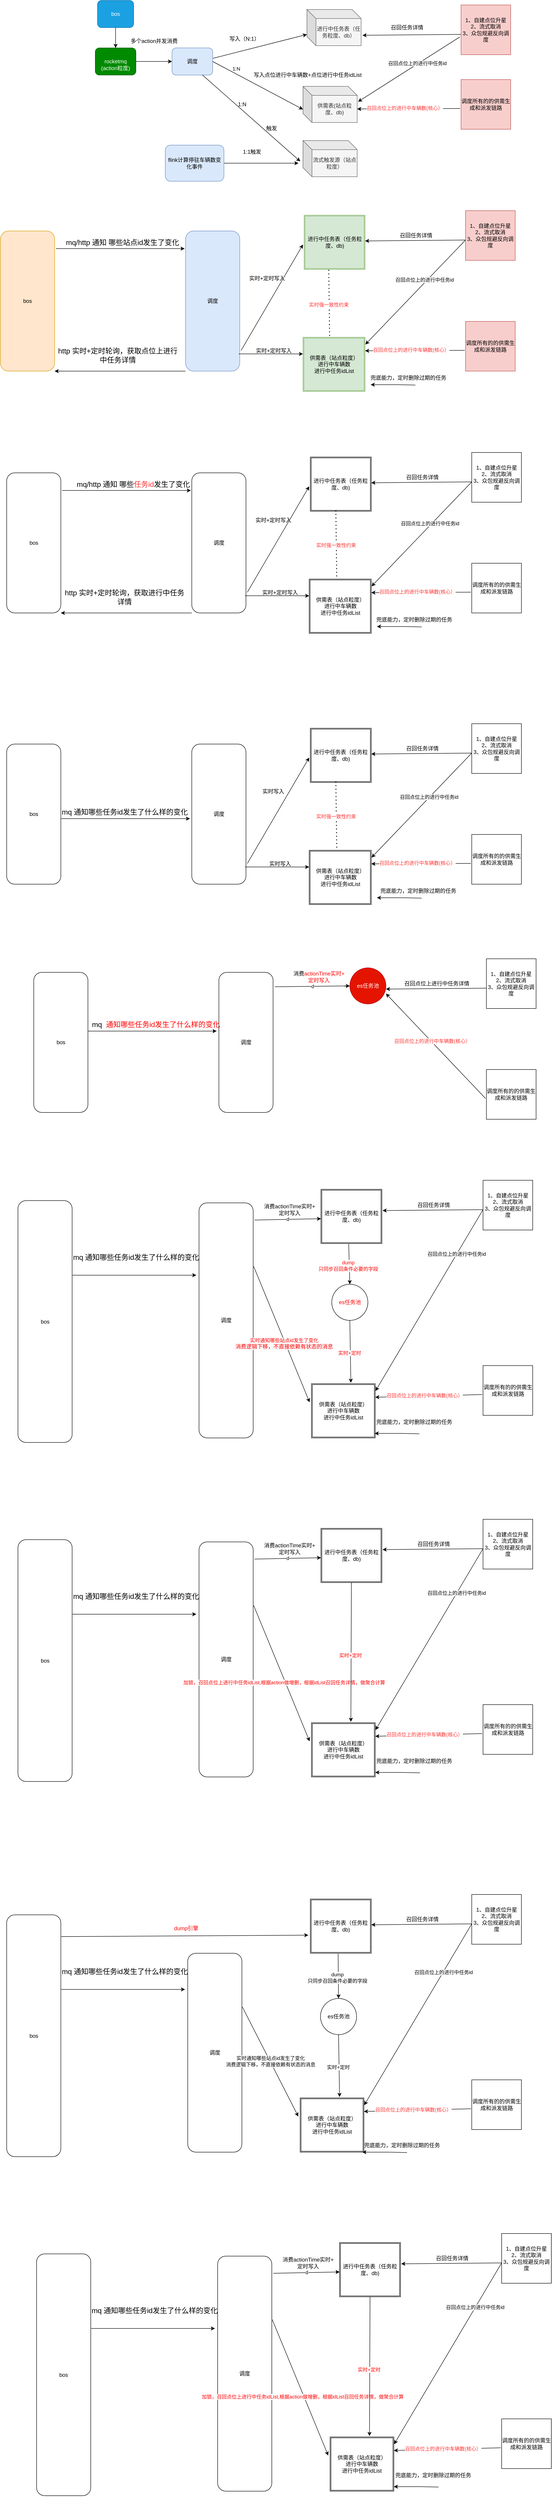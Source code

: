 <mxfile version="22.1.7" type="github">
  <diagram name="Page-1" id="kT9_dr_BF-10qV57XZLN">
    <mxGraphModel dx="1562" dy="862" grid="1" gridSize="10" guides="1" tooltips="1" connect="1" arrows="1" fold="1" page="1" pageScale="1" pageWidth="850" pageHeight="1100" math="0" shadow="0">
      <root>
        <mxCell id="0" />
        <mxCell id="1" parent="0" />
        <mxCell id="4MUZql2UYZA6WcCp4JFE-1" value="bos" style="rounded=1;whiteSpace=wrap;html=1;fillColor=#1ba1e2;fontColor=#ffffff;strokeColor=#006EAF;" parent="1" vertex="1">
          <mxGeometry x="245" width="80" height="60" as="geometry" />
        </mxCell>
        <mxCell id="4MUZql2UYZA6WcCp4JFE-3" value="&lt;br&gt;rocketmq&lt;br&gt;(action粒度)" style="rounded=1;whiteSpace=wrap;html=1;fillColor=#008a00;fontColor=#ffffff;strokeColor=#005700;" parent="1" vertex="1">
          <mxGeometry x="240" y="105" width="90" height="60" as="geometry" />
        </mxCell>
        <mxCell id="4MUZql2UYZA6WcCp4JFE-4" value="调度" style="rounded=1;whiteSpace=wrap;html=1;fillColor=#dae8fc;strokeColor=#6c8ebf;" parent="1" vertex="1">
          <mxGeometry x="410" y="105" width="90" height="60" as="geometry" />
        </mxCell>
        <mxCell id="4MUZql2UYZA6WcCp4JFE-6" value="进行中任务表（任务粒度、db）" style="shape=cube;whiteSpace=wrap;html=1;boundedLbl=1;backgroundOutline=1;darkOpacity=0.05;darkOpacity2=0.1;fillColor=#f5f5f5;strokeColor=#666666;fontColor=#333333;" parent="1" vertex="1">
          <mxGeometry x="708.75" y="20" width="120" height="80" as="geometry" />
        </mxCell>
        <mxCell id="4MUZql2UYZA6WcCp4JFE-7" value="供需表(站点粒度、db)" style="shape=cube;whiteSpace=wrap;html=1;boundedLbl=1;backgroundOutline=1;darkOpacity=0.05;darkOpacity2=0.1;fillColor=#f5f5f5;strokeColor=#666666;fontColor=#333333;" parent="1" vertex="1">
          <mxGeometry x="700" y="190" width="120" height="80" as="geometry" />
        </mxCell>
        <mxCell id="4MUZql2UYZA6WcCp4JFE-9" value="" style="endArrow=classic;html=1;rounded=0;exitX=1.008;exitY=0.383;exitDx=0;exitDy=0;exitPerimeter=0;" parent="1" source="4MUZql2UYZA6WcCp4JFE-4" target="4MUZql2UYZA6WcCp4JFE-6" edge="1">
          <mxGeometry width="50" height="50" relative="1" as="geometry">
            <mxPoint x="490" y="340" as="sourcePoint" />
            <mxPoint x="540" y="290" as="targetPoint" />
          </mxGeometry>
        </mxCell>
        <mxCell id="4MUZql2UYZA6WcCp4JFE-10" value="" style="endArrow=classic;html=1;rounded=0;exitX=1;exitY=0.5;exitDx=0;exitDy=0;entryX=0;entryY=0.638;entryDx=0;entryDy=0;entryPerimeter=0;" parent="1" source="4MUZql2UYZA6WcCp4JFE-4" target="4MUZql2UYZA6WcCp4JFE-7" edge="1">
          <mxGeometry width="50" height="50" relative="1" as="geometry">
            <mxPoint x="490" y="340" as="sourcePoint" />
            <mxPoint x="540" y="290" as="targetPoint" />
          </mxGeometry>
        </mxCell>
        <mxCell id="4MUZql2UYZA6WcCp4JFE-25" value="1:N" style="edgeLabel;html=1;align=center;verticalAlign=middle;resizable=0;points=[];" parent="4MUZql2UYZA6WcCp4JFE-10" vertex="1" connectable="0">
          <mxGeometry x="-0.644" y="4" relative="1" as="geometry">
            <mxPoint x="14" as="offset" />
          </mxGeometry>
        </mxCell>
        <mxCell id="4MUZql2UYZA6WcCp4JFE-11" value="写入（N:1）" style="text;html=1;align=center;verticalAlign=middle;resizable=0;points=[];autosize=1;strokeColor=none;fillColor=none;" parent="1" vertex="1">
          <mxGeometry x="525" y="70" width="90" height="30" as="geometry" />
        </mxCell>
        <mxCell id="4MUZql2UYZA6WcCp4JFE-12" value="写入点位进行中车辆数+点位进行中任务idList" style="text;html=1;align=center;verticalAlign=middle;resizable=0;points=[];autosize=1;strokeColor=none;fillColor=none;" parent="1" vertex="1">
          <mxGeometry x="580" y="150" width="260" height="30" as="geometry" />
        </mxCell>
        <mxCell id="4MUZql2UYZA6WcCp4JFE-14" value="" style="endArrow=classic;html=1;rounded=0;exitX=1;exitY=0.5;exitDx=0;exitDy=0;entryX=0;entryY=0.5;entryDx=0;entryDy=0;" parent="1" source="4MUZql2UYZA6WcCp4JFE-3" target="4MUZql2UYZA6WcCp4JFE-4" edge="1">
          <mxGeometry width="50" height="50" relative="1" as="geometry">
            <mxPoint x="340" y="130" as="sourcePoint" />
            <mxPoint x="290" y="130" as="targetPoint" />
          </mxGeometry>
        </mxCell>
        <mxCell id="4MUZql2UYZA6WcCp4JFE-18" value="流式触发源（站点粒度）" style="shape=cube;whiteSpace=wrap;html=1;boundedLbl=1;backgroundOutline=1;darkOpacity=0.05;darkOpacity2=0.1;fillColor=#f5f5f5;strokeColor=#666666;fontColor=#333333;" parent="1" vertex="1">
          <mxGeometry x="700" y="310" width="120" height="80" as="geometry" />
        </mxCell>
        <mxCell id="4MUZql2UYZA6WcCp4JFE-19" value="" style="endArrow=classic;html=1;rounded=0;entryX=-0.05;entryY=0.575;entryDx=0;entryDy=0;entryPerimeter=0;exitX=0.75;exitY=1;exitDx=0;exitDy=0;" parent="1" source="4MUZql2UYZA6WcCp4JFE-4" target="4MUZql2UYZA6WcCp4JFE-18" edge="1">
          <mxGeometry width="50" height="50" relative="1" as="geometry">
            <mxPoint x="410" y="170" as="sourcePoint" />
            <mxPoint x="690" y="350" as="targetPoint" />
            <Array as="points" />
          </mxGeometry>
        </mxCell>
        <mxCell id="4MUZql2UYZA6WcCp4JFE-20" value="触发" style="text;html=1;align=center;verticalAlign=middle;resizable=0;points=[];autosize=1;strokeColor=none;fillColor=none;" parent="1" vertex="1">
          <mxGeometry x="605" y="268" width="50" height="30" as="geometry" />
        </mxCell>
        <mxCell id="4MUZql2UYZA6WcCp4JFE-21" value="" style="endArrow=classic;html=1;rounded=0;exitX=1;exitY=0.5;exitDx=0;exitDy=0;" parent="1" source="4MUZql2UYZA6WcCp4JFE-22" edge="1">
          <mxGeometry width="50" height="50" relative="1" as="geometry">
            <mxPoint x="520" y="410" as="sourcePoint" />
            <mxPoint x="690" y="360" as="targetPoint" />
          </mxGeometry>
        </mxCell>
        <mxCell id="4MUZql2UYZA6WcCp4JFE-22" value="flink计算停驻车辆数变化事件" style="rounded=1;whiteSpace=wrap;html=1;fillColor=#dae8fc;strokeColor=#6c8ebf;" parent="1" vertex="1">
          <mxGeometry x="395" y="320" width="130" height="80" as="geometry" />
        </mxCell>
        <mxCell id="4MUZql2UYZA6WcCp4JFE-23" value="触发" style="text;html=1;align=center;verticalAlign=middle;resizable=0;points=[];autosize=1;strokeColor=none;fillColor=none;" parent="1" vertex="1">
          <mxGeometry x="570" y="320" width="50" height="30" as="geometry" />
        </mxCell>
        <mxCell id="4MUZql2UYZA6WcCp4JFE-26" value="1:N" style="text;html=1;align=center;verticalAlign=middle;resizable=0;points=[];autosize=1;strokeColor=none;fillColor=none;" parent="1" vertex="1">
          <mxGeometry x="545" y="215" width="40" height="30" as="geometry" />
        </mxCell>
        <mxCell id="4MUZql2UYZA6WcCp4JFE-27" value="1:1" style="text;html=1;align=center;verticalAlign=middle;resizable=0;points=[];autosize=1;strokeColor=none;fillColor=none;" parent="1" vertex="1">
          <mxGeometry x="555" y="320" width="40" height="30" as="geometry" />
        </mxCell>
        <mxCell id="4MUZql2UYZA6WcCp4JFE-28" value="多个action并发消费" style="text;html=1;align=center;verticalAlign=middle;resizable=0;points=[];autosize=1;strokeColor=none;fillColor=none;" parent="1" vertex="1">
          <mxGeometry x="305" y="75" width="130" height="30" as="geometry" />
        </mxCell>
        <mxCell id="X4xyX6ZAneE_ti3FvR2u-1" value="bos" style="rounded=1;whiteSpace=wrap;html=1;fillColor=#ffe6cc;strokeColor=#d79b00;" parent="1" vertex="1">
          <mxGeometry x="30" y="510" width="120" height="310" as="geometry" />
        </mxCell>
        <mxCell id="X4xyX6ZAneE_ti3FvR2u-2" value="调度" style="rounded=1;whiteSpace=wrap;html=1;fillColor=#dae8fc;strokeColor=#6c8ebf;" parent="1" vertex="1">
          <mxGeometry x="440" y="510" width="120" height="310" as="geometry" />
        </mxCell>
        <mxCell id="X4xyX6ZAneE_ti3FvR2u-3" value="" style="endArrow=classic;html=1;rounded=0;exitX=1.025;exitY=0.126;exitDx=0;exitDy=0;exitPerimeter=0;entryX=-0.017;entryY=0.126;entryDx=0;entryDy=0;entryPerimeter=0;" parent="1" source="X4xyX6ZAneE_ti3FvR2u-1" target="X4xyX6ZAneE_ti3FvR2u-2" edge="1">
          <mxGeometry width="50" height="50" relative="1" as="geometry">
            <mxPoint x="180" y="549" as="sourcePoint" />
            <mxPoint x="440" y="549" as="targetPoint" />
          </mxGeometry>
        </mxCell>
        <mxCell id="X4xyX6ZAneE_ti3FvR2u-4" value="mq/http 通知 哪些站点id发生了变化" style="text;html=1;align=center;verticalAlign=middle;resizable=0;points=[];autosize=1;strokeColor=none;fillColor=none;fontSize=16;" parent="1" vertex="1">
          <mxGeometry x="165" y="520" width="270" height="30" as="geometry" />
        </mxCell>
        <mxCell id="X4xyX6ZAneE_ti3FvR2u-5" value="" style="endArrow=classic;html=1;rounded=0;entryX=1;entryY=1;entryDx=0;entryDy=0;exitX=0;exitY=1;exitDx=0;exitDy=0;" parent="1" source="X4xyX6ZAneE_ti3FvR2u-2" target="X4xyX6ZAneE_ti3FvR2u-1" edge="1">
          <mxGeometry width="50" height="50" relative="1" as="geometry">
            <mxPoint x="370" y="660" as="sourcePoint" />
            <mxPoint x="290" y="660" as="targetPoint" />
          </mxGeometry>
        </mxCell>
        <mxCell id="X4xyX6ZAneE_ti3FvR2u-6" value="http 实时+定时轮询，获取点位上进行中任务详情" style="text;html=1;strokeColor=none;fillColor=none;align=center;verticalAlign=middle;whiteSpace=wrap;rounded=0;fontSize=16;" parent="1" vertex="1">
          <mxGeometry x="150" y="770" width="280" height="30" as="geometry" />
        </mxCell>
        <mxCell id="X4xyX6ZAneE_ti3FvR2u-8" value="" style="endArrow=classic;html=1;rounded=0;exitX=1.025;exitY=0.852;exitDx=0;exitDy=0;exitPerimeter=0;" parent="1" source="X4xyX6ZAneE_ti3FvR2u-2" edge="1">
          <mxGeometry width="50" height="50" relative="1" as="geometry">
            <mxPoint x="560" y="551.5" as="sourcePoint" />
            <mxPoint x="700" y="540" as="targetPoint" />
            <Array as="points" />
          </mxGeometry>
        </mxCell>
        <mxCell id="X4xyX6ZAneE_ti3FvR2u-19" value="供需表（站点粒度）&lt;br&gt;进行中车辆数&lt;br&gt;进行中任务idList" style="shape=ext;double=1;rounded=0;whiteSpace=wrap;html=1;fillColor=#d5e8d4;strokeColor=#82b366;" parent="1" vertex="1">
          <mxGeometry x="700" y="745" width="137.5" height="120" as="geometry" />
        </mxCell>
        <mxCell id="X4xyX6ZAneE_ti3FvR2u-21" value="" style="endArrow=classic;html=1;rounded=0;exitX=0.983;exitY=0.877;exitDx=0;exitDy=0;exitPerimeter=0;entryX=0;entryY=0.308;entryDx=0;entryDy=0;entryPerimeter=0;" parent="1" source="X4xyX6ZAneE_ti3FvR2u-2" target="X4xyX6ZAneE_ti3FvR2u-19" edge="1">
          <mxGeometry width="50" height="50" relative="1" as="geometry">
            <mxPoint x="450" y="680" as="sourcePoint" />
            <mxPoint x="670" y="740" as="targetPoint" />
          </mxGeometry>
        </mxCell>
        <mxCell id="X4xyX6ZAneE_ti3FvR2u-22" value="实时+定时写入" style="text;html=1;align=center;verticalAlign=middle;resizable=0;points=[];autosize=1;strokeColor=none;fillColor=none;" parent="1" vertex="1">
          <mxGeometry x="585" y="760" width="100" height="30" as="geometry" />
        </mxCell>
        <mxCell id="X4xyX6ZAneE_ti3FvR2u-24" value="实时+定时写入" style="text;html=1;align=center;verticalAlign=middle;resizable=0;points=[];autosize=1;strokeColor=none;fillColor=none;" parent="1" vertex="1">
          <mxGeometry x="570" y="600" width="100" height="30" as="geometry" />
        </mxCell>
        <mxCell id="X4xyX6ZAneE_ti3FvR2u-25" value="bos" style="rounded=1;whiteSpace=wrap;html=1;" parent="1" vertex="1">
          <mxGeometry x="103.75" y="2150" width="120" height="310" as="geometry" />
        </mxCell>
        <mxCell id="X4xyX6ZAneE_ti3FvR2u-26" value="调度" style="rounded=1;whiteSpace=wrap;html=1;" parent="1" vertex="1">
          <mxGeometry x="513.75" y="2150" width="120" height="310" as="geometry" />
        </mxCell>
        <mxCell id="X4xyX6ZAneE_ti3FvR2u-27" value="" style="endArrow=classic;html=1;rounded=0;exitX=1.025;exitY=0.126;exitDx=0;exitDy=0;exitPerimeter=0;entryX=-0.017;entryY=0.126;entryDx=0;entryDy=0;entryPerimeter=0;" parent="1" edge="1">
          <mxGeometry width="50" height="50" relative="1" as="geometry">
            <mxPoint x="223.79" y="2280" as="sourcePoint" />
            <mxPoint x="508.75" y="2280" as="targetPoint" />
          </mxGeometry>
        </mxCell>
        <mxCell id="X4xyX6ZAneE_ti3FvR2u-28" value="mq&amp;nbsp; &lt;font color=&quot;#ff0000&quot;&gt;通知哪些任务id发生了什么样的变化&lt;/font&gt;" style="text;html=1;align=center;verticalAlign=middle;resizable=0;points=[];autosize=1;strokeColor=none;fillColor=none;fontSize=16;" parent="1" vertex="1">
          <mxGeometry x="218.75" y="2250" width="310" height="30" as="geometry" />
        </mxCell>
        <mxCell id="X4xyX6ZAneE_ti3FvR2u-31" value="es任务池" style="ellipse;whiteSpace=wrap;html=1;aspect=fixed;fillColor=#e51400;fontColor=#ffffff;strokeColor=#B20000;" parent="1" vertex="1">
          <mxGeometry x="803.75" y="2140" width="80" height="80" as="geometry" />
        </mxCell>
        <mxCell id="X4xyX6ZAneE_ti3FvR2u-32" value="d" style="endArrow=classic;html=1;rounded=0;exitX=1.033;exitY=0.103;exitDx=0;exitDy=0;exitPerimeter=0;entryX=0;entryY=0.5;entryDx=0;entryDy=0;" parent="1" source="X4xyX6ZAneE_ti3FvR2u-26" target="X4xyX6ZAneE_ti3FvR2u-31" edge="1">
          <mxGeometry width="50" height="50" relative="1" as="geometry">
            <mxPoint x="633.75" y="2191.5" as="sourcePoint" />
            <mxPoint x="793.75" y="2188" as="targetPoint" />
            <Array as="points" />
          </mxGeometry>
        </mxCell>
        <mxCell id="X4xyX6ZAneE_ti3FvR2u-37" value="消费&lt;font color=&quot;#ff0000&quot;&gt;actionTime实时+&lt;br&gt;定时写入&lt;/font&gt;" style="text;html=1;align=center;verticalAlign=middle;resizable=0;points=[];autosize=1;strokeColor=none;fillColor=none;" parent="1" vertex="1">
          <mxGeometry x="665" y="2140" width="140" height="40" as="geometry" />
        </mxCell>
        <mxCell id="X4xyX6ZAneE_ti3FvR2u-39" value="" style="endArrow=classic;html=1;rounded=0;entryX=1.005;entryY=0.451;entryDx=0;entryDy=0;entryPerimeter=0;" parent="1" edge="1">
          <mxGeometry width="50" height="50" relative="1" as="geometry">
            <mxPoint x="949.05" y="850.88" as="sourcePoint" />
            <mxPoint x="850.0" y="850.0" as="targetPoint" />
            <Array as="points">
              <mxPoint x="910" y="850" />
            </Array>
          </mxGeometry>
        </mxCell>
        <mxCell id="X4xyX6ZAneE_ti3FvR2u-40" value="兜底能力，定时删除过期的任务" style="text;html=1;align=center;verticalAlign=middle;resizable=0;points=[];autosize=1;strokeColor=none;fillColor=none;" parent="1" vertex="1">
          <mxGeometry x="837.5" y="820" width="190" height="30" as="geometry" />
        </mxCell>
        <mxCell id="lSSjZ6uWFVWfRWVECBId-1" value="" style="endArrow=classic;html=1;rounded=0;entryX=1.017;entryY=0.425;entryDx=0;entryDy=0;entryPerimeter=0;exitX=-0.027;exitY=0.645;exitDx=0;exitDy=0;exitPerimeter=0;" parent="1" source="lSSjZ6uWFVWfRWVECBId-7" target="4MUZql2UYZA6WcCp4JFE-7" edge="1">
          <mxGeometry width="50" height="50" relative="1" as="geometry">
            <mxPoint x="970" y="240" as="sourcePoint" />
            <mxPoint x="980" y="208" as="targetPoint" />
          </mxGeometry>
        </mxCell>
        <mxCell id="lSSjZ6uWFVWfRWVECBId-189" value="召回点位上的进行中任务id" style="edgeLabel;html=1;align=center;verticalAlign=middle;resizable=0;points=[];" parent="lSSjZ6uWFVWfRWVECBId-1" vertex="1" connectable="0">
          <mxGeometry x="-0.175" y="-2" relative="1" as="geometry">
            <mxPoint as="offset" />
          </mxGeometry>
        </mxCell>
        <mxCell id="lSSjZ6uWFVWfRWVECBId-2" value="" style="endArrow=classic;html=1;rounded=0;entryX=1.025;entryY=0.713;entryDx=0;entryDy=0;entryPerimeter=0;exitX=0.018;exitY=0.591;exitDx=0;exitDy=0;exitPerimeter=0;" parent="1" source="lSSjZ6uWFVWfRWVECBId-7" target="4MUZql2UYZA6WcCp4JFE-6" edge="1">
          <mxGeometry width="50" height="50" relative="1" as="geometry">
            <mxPoint x="990" y="80" as="sourcePoint" />
            <mxPoint x="950" y="80" as="targetPoint" />
          </mxGeometry>
        </mxCell>
        <mxCell id="lSSjZ6uWFVWfRWVECBId-7" value="1、自建点位升星&lt;br&gt;2、流式取消&lt;br&gt;3、众包规避反向调度" style="whiteSpace=wrap;html=1;aspect=fixed;fillColor=#f8cecc;strokeColor=#b85450;" parent="1" vertex="1">
          <mxGeometry x="1050" y="10" width="110" height="110" as="geometry" />
        </mxCell>
        <mxCell id="lSSjZ6uWFVWfRWVECBId-9" value="召回任务详情" style="text;html=1;align=center;verticalAlign=middle;resizable=0;points=[];autosize=1;strokeColor=none;fillColor=none;" parent="1" vertex="1">
          <mxGeometry x="880" y="45" width="100" height="30" as="geometry" />
        </mxCell>
        <mxCell id="lSSjZ6uWFVWfRWVECBId-12" value="调度所有的的供需生成和派发链路" style="whiteSpace=wrap;html=1;aspect=fixed;fillColor=#f8cecc;strokeColor=#b85450;" parent="1" vertex="1">
          <mxGeometry x="1050" y="175" width="110" height="110" as="geometry" />
        </mxCell>
        <mxCell id="lSSjZ6uWFVWfRWVECBId-13" value="" style="endArrow=classic;html=1;rounded=0;entryX=0;entryY=0;entryDx=120;entryDy=50;entryPerimeter=0;exitX=-0.018;exitY=0.582;exitDx=0;exitDy=0;exitPerimeter=0;" parent="1" source="lSSjZ6uWFVWfRWVECBId-12" target="4MUZql2UYZA6WcCp4JFE-7" edge="1">
          <mxGeometry width="50" height="50" relative="1" as="geometry">
            <mxPoint x="930" y="285" as="sourcePoint" />
            <mxPoint x="980" y="235" as="targetPoint" />
          </mxGeometry>
        </mxCell>
        <mxCell id="lSSjZ6uWFVWfRWVECBId-14" value="&lt;font color=&quot;#ff3333&quot;&gt;召回点位上的进行中车辆数(核心）&lt;/font&gt;" style="edgeLabel;html=1;align=center;verticalAlign=middle;resizable=0;points=[];" parent="lSSjZ6uWFVWfRWVECBId-13" vertex="1" connectable="0">
          <mxGeometry x="0.084" y="-2" relative="1" as="geometry">
            <mxPoint as="offset" />
          </mxGeometry>
        </mxCell>
        <mxCell id="lSSjZ6uWFVWfRWVECBId-18" value="" style="endArrow=classic;html=1;rounded=0;entryX=0.5;entryY=0;entryDx=0;entryDy=0;exitX=0.5;exitY=1;exitDx=0;exitDy=0;" parent="1" source="4MUZql2UYZA6WcCp4JFE-1" target="4MUZql2UYZA6WcCp4JFE-3" edge="1">
          <mxGeometry width="50" height="50" relative="1" as="geometry">
            <mxPoint x="165" y="110" as="sourcePoint" />
            <mxPoint x="215" y="60" as="targetPoint" />
          </mxGeometry>
        </mxCell>
        <mxCell id="lSSjZ6uWFVWfRWVECBId-35" value="进行中任务表（任务粒度、db)" style="shape=ext;double=1;rounded=0;whiteSpace=wrap;html=1;fillColor=#d5e8d4;strokeColor=#82b366;" parent="1" vertex="1">
          <mxGeometry x="702.5" y="475" width="135" height="120" as="geometry" />
        </mxCell>
        <mxCell id="lSSjZ6uWFVWfRWVECBId-36" value="" style="endArrow=classic;html=1;rounded=0;entryX=1.005;entryY=0.133;entryDx=0;entryDy=0;entryPerimeter=0;exitX=0;exitY=0.591;exitDx=0;exitDy=0;exitPerimeter=0;" parent="1" source="lSSjZ6uWFVWfRWVECBId-44" target="X4xyX6ZAneE_ti3FvR2u-19" edge="1">
          <mxGeometry width="50" height="50" relative="1" as="geometry">
            <mxPoint x="1067" y="611" as="sourcePoint" />
            <mxPoint x="842" y="754" as="targetPoint" />
          </mxGeometry>
        </mxCell>
        <mxCell id="lSSjZ6uWFVWfRWVECBId-188" value="召回点位上的进行中任务id" style="edgeLabel;html=1;align=center;verticalAlign=middle;resizable=0;points=[];" parent="lSSjZ6uWFVWfRWVECBId-36" vertex="1" connectable="0">
          <mxGeometry x="-0.216" y="-4" relative="1" as="geometry">
            <mxPoint x="-1" as="offset" />
          </mxGeometry>
        </mxCell>
        <mxCell id="lSSjZ6uWFVWfRWVECBId-38" value="召回任务详情" style="text;html=1;align=center;verticalAlign=middle;resizable=0;points=[];autosize=1;strokeColor=none;fillColor=none;" parent="1" vertex="1">
          <mxGeometry x="900" y="505" width="100" height="30" as="geometry" />
        </mxCell>
        <mxCell id="lSSjZ6uWFVWfRWVECBId-39" value="调度所有的的供需生成和派发链路" style="whiteSpace=wrap;html=1;aspect=fixed;fillColor=#f8cecc;strokeColor=#b85450;" parent="1" vertex="1">
          <mxGeometry x="1060" y="710" width="110" height="110" as="geometry" />
        </mxCell>
        <mxCell id="lSSjZ6uWFVWfRWVECBId-40" value="" style="endArrow=classic;html=1;rounded=0;entryX=1;entryY=0.25;entryDx=0;entryDy=0;exitX=-0.018;exitY=0.582;exitDx=0;exitDy=0;exitPerimeter=0;" parent="1" source="lSSjZ6uWFVWfRWVECBId-39" target="X4xyX6ZAneE_ti3FvR2u-19" edge="1">
          <mxGeometry width="50" height="50" relative="1" as="geometry">
            <mxPoint x="950" y="815" as="sourcePoint" />
            <mxPoint x="840" y="770" as="targetPoint" />
          </mxGeometry>
        </mxCell>
        <mxCell id="lSSjZ6uWFVWfRWVECBId-41" value="&lt;font color=&quot;#ff3333&quot;&gt;召回点位上的进行中车辆数(核心）&lt;/font&gt;" style="edgeLabel;html=1;align=center;verticalAlign=middle;resizable=0;points=[];" parent="lSSjZ6uWFVWfRWVECBId-40" vertex="1" connectable="0">
          <mxGeometry x="0.084" y="-2" relative="1" as="geometry">
            <mxPoint as="offset" />
          </mxGeometry>
        </mxCell>
        <mxCell id="lSSjZ6uWFVWfRWVECBId-43" value="" style="endArrow=classic;html=1;rounded=0;entryX=1.025;entryY=0.713;entryDx=0;entryDy=0;entryPerimeter=0;exitX=0.018;exitY=0.591;exitDx=0;exitDy=0;exitPerimeter=0;" parent="1" source="lSSjZ6uWFVWfRWVECBId-44" edge="1">
          <mxGeometry width="50" height="50" relative="1" as="geometry">
            <mxPoint x="1014.5" y="535" as="sourcePoint" />
            <mxPoint x="837.5" y="532" as="targetPoint" />
          </mxGeometry>
        </mxCell>
        <mxCell id="lSSjZ6uWFVWfRWVECBId-44" value="1、自建点位升星&lt;br&gt;2、流式取消&lt;br&gt;3、众包规避反向调度" style="whiteSpace=wrap;html=1;aspect=fixed;fillColor=#f8cecc;strokeColor=#b85450;" parent="1" vertex="1">
          <mxGeometry x="1060" y="465" width="110" height="110" as="geometry" />
        </mxCell>
        <mxCell id="lSSjZ6uWFVWfRWVECBId-46" value="bos" style="rounded=1;whiteSpace=wrap;html=1;" parent="1" vertex="1">
          <mxGeometry x="43.75" y="1045" width="120" height="310" as="geometry" />
        </mxCell>
        <mxCell id="lSSjZ6uWFVWfRWVECBId-47" value="调度" style="rounded=1;whiteSpace=wrap;html=1;" parent="1" vertex="1">
          <mxGeometry x="453.75" y="1045" width="120" height="310" as="geometry" />
        </mxCell>
        <mxCell id="lSSjZ6uWFVWfRWVECBId-48" value="" style="endArrow=classic;html=1;rounded=0;exitX=1.025;exitY=0.126;exitDx=0;exitDy=0;exitPerimeter=0;entryX=-0.017;entryY=0.126;entryDx=0;entryDy=0;entryPerimeter=0;" parent="1" source="lSSjZ6uWFVWfRWVECBId-46" target="lSSjZ6uWFVWfRWVECBId-47" edge="1">
          <mxGeometry width="50" height="50" relative="1" as="geometry">
            <mxPoint x="193.75" y="1084" as="sourcePoint" />
            <mxPoint x="453.75" y="1084" as="targetPoint" />
          </mxGeometry>
        </mxCell>
        <mxCell id="lSSjZ6uWFVWfRWVECBId-49" value="mq/http 通知 哪些&lt;font color=&quot;#ff3333&quot;&gt;任务id&lt;/font&gt;发生了变化" style="text;html=1;align=center;verticalAlign=middle;resizable=0;points=[];autosize=1;strokeColor=none;fillColor=none;fontSize=16;" parent="1" vertex="1">
          <mxGeometry x="188.75" y="1055" width="270" height="30" as="geometry" />
        </mxCell>
        <mxCell id="lSSjZ6uWFVWfRWVECBId-50" value="" style="endArrow=classic;html=1;rounded=0;entryX=1;entryY=1;entryDx=0;entryDy=0;exitX=0;exitY=1;exitDx=0;exitDy=0;" parent="1" source="lSSjZ6uWFVWfRWVECBId-47" target="lSSjZ6uWFVWfRWVECBId-46" edge="1">
          <mxGeometry width="50" height="50" relative="1" as="geometry">
            <mxPoint x="383.75" y="1195" as="sourcePoint" />
            <mxPoint x="303.75" y="1195" as="targetPoint" />
          </mxGeometry>
        </mxCell>
        <mxCell id="lSSjZ6uWFVWfRWVECBId-51" value="http 实时+定时轮询，获取进行中任务详情" style="text;html=1;strokeColor=none;fillColor=none;align=center;verticalAlign=middle;whiteSpace=wrap;rounded=0;fontSize=16;" parent="1" vertex="1">
          <mxGeometry x="164.75" y="1305" width="280" height="30" as="geometry" />
        </mxCell>
        <mxCell id="lSSjZ6uWFVWfRWVECBId-52" value="" style="endArrow=classic;html=1;rounded=0;exitX=1.025;exitY=0.852;exitDx=0;exitDy=0;exitPerimeter=0;" parent="1" source="lSSjZ6uWFVWfRWVECBId-47" edge="1">
          <mxGeometry width="50" height="50" relative="1" as="geometry">
            <mxPoint x="573.75" y="1086.5" as="sourcePoint" />
            <mxPoint x="713.75" y="1075" as="targetPoint" />
            <Array as="points" />
          </mxGeometry>
        </mxCell>
        <mxCell id="lSSjZ6uWFVWfRWVECBId-53" value="供需表（站点粒度）&lt;br&gt;进行中车辆数&lt;br&gt;进行中任务idList" style="shape=ext;double=1;rounded=0;whiteSpace=wrap;html=1;" parent="1" vertex="1">
          <mxGeometry x="713.75" y="1280" width="137.5" height="120" as="geometry" />
        </mxCell>
        <mxCell id="lSSjZ6uWFVWfRWVECBId-54" value="" style="endArrow=classic;html=1;rounded=0;exitX=0.983;exitY=0.877;exitDx=0;exitDy=0;exitPerimeter=0;entryX=0;entryY=0.308;entryDx=0;entryDy=0;entryPerimeter=0;" parent="1" source="lSSjZ6uWFVWfRWVECBId-47" target="lSSjZ6uWFVWfRWVECBId-53" edge="1">
          <mxGeometry width="50" height="50" relative="1" as="geometry">
            <mxPoint x="463.75" y="1215" as="sourcePoint" />
            <mxPoint x="683.75" y="1275" as="targetPoint" />
          </mxGeometry>
        </mxCell>
        <mxCell id="lSSjZ6uWFVWfRWVECBId-55" value="实时+定时写入" style="text;html=1;align=center;verticalAlign=middle;resizable=0;points=[];autosize=1;strokeColor=none;fillColor=none;" parent="1" vertex="1">
          <mxGeometry x="598.75" y="1295" width="100" height="30" as="geometry" />
        </mxCell>
        <mxCell id="lSSjZ6uWFVWfRWVECBId-56" value="实时+定时写入" style="text;html=1;align=center;verticalAlign=middle;resizable=0;points=[];autosize=1;strokeColor=none;fillColor=none;" parent="1" vertex="1">
          <mxGeometry x="583.75" y="1135" width="100" height="30" as="geometry" />
        </mxCell>
        <mxCell id="lSSjZ6uWFVWfRWVECBId-57" value="" style="endArrow=classic;html=1;rounded=0;entryX=1.005;entryY=0.451;entryDx=0;entryDy=0;entryPerimeter=0;" parent="1" edge="1">
          <mxGeometry width="50" height="50" relative="1" as="geometry">
            <mxPoint x="962.8" y="1385.88" as="sourcePoint" />
            <mxPoint x="863.75" y="1385" as="targetPoint" />
            <Array as="points">
              <mxPoint x="923.75" y="1385" />
            </Array>
          </mxGeometry>
        </mxCell>
        <mxCell id="lSSjZ6uWFVWfRWVECBId-58" value="兜底能力，定时删除过期的任务" style="text;html=1;align=center;verticalAlign=middle;resizable=0;points=[];autosize=1;strokeColor=none;fillColor=none;" parent="1" vertex="1">
          <mxGeometry x="851.25" y="1355" width="190" height="30" as="geometry" />
        </mxCell>
        <mxCell id="lSSjZ6uWFVWfRWVECBId-59" value="进行中任务表（任务粒度、db)" style="shape=ext;double=1;rounded=0;whiteSpace=wrap;html=1;" parent="1" vertex="1">
          <mxGeometry x="716.25" y="1010" width="135" height="120" as="geometry" />
        </mxCell>
        <mxCell id="lSSjZ6uWFVWfRWVECBId-60" value="" style="endArrow=classic;html=1;rounded=0;entryX=1.005;entryY=0.133;entryDx=0;entryDy=0;entryPerimeter=0;exitX=0;exitY=0.591;exitDx=0;exitDy=0;exitPerimeter=0;" parent="1" source="lSSjZ6uWFVWfRWVECBId-67" target="lSSjZ6uWFVWfRWVECBId-53" edge="1">
          <mxGeometry width="50" height="50" relative="1" as="geometry">
            <mxPoint x="1080.75" y="1146" as="sourcePoint" />
            <mxPoint x="855.75" y="1289" as="targetPoint" />
          </mxGeometry>
        </mxCell>
        <mxCell id="lSSjZ6uWFVWfRWVECBId-187" value="召回点位上的进行中任务id" style="edgeLabel;html=1;align=center;verticalAlign=middle;resizable=0;points=[];" parent="lSSjZ6uWFVWfRWVECBId-60" vertex="1" connectable="0">
          <mxGeometry x="-0.184" y="-3" relative="1" as="geometry">
            <mxPoint as="offset" />
          </mxGeometry>
        </mxCell>
        <mxCell id="lSSjZ6uWFVWfRWVECBId-62" value="召回任务详情" style="text;html=1;align=center;verticalAlign=middle;resizable=0;points=[];autosize=1;strokeColor=none;fillColor=none;" parent="1" vertex="1">
          <mxGeometry x="913.75" y="1040" width="100" height="30" as="geometry" />
        </mxCell>
        <mxCell id="lSSjZ6uWFVWfRWVECBId-63" value="调度所有的的供需生成和派发链路" style="whiteSpace=wrap;html=1;aspect=fixed;" parent="1" vertex="1">
          <mxGeometry x="1073.75" y="1245" width="110" height="110" as="geometry" />
        </mxCell>
        <mxCell id="lSSjZ6uWFVWfRWVECBId-64" value="" style="endArrow=classic;html=1;rounded=0;entryX=1;entryY=0.25;entryDx=0;entryDy=0;exitX=-0.018;exitY=0.582;exitDx=0;exitDy=0;exitPerimeter=0;" parent="1" source="lSSjZ6uWFVWfRWVECBId-63" target="lSSjZ6uWFVWfRWVECBId-53" edge="1">
          <mxGeometry width="50" height="50" relative="1" as="geometry">
            <mxPoint x="963.75" y="1350" as="sourcePoint" />
            <mxPoint x="853.75" y="1305" as="targetPoint" />
          </mxGeometry>
        </mxCell>
        <mxCell id="lSSjZ6uWFVWfRWVECBId-65" value="&lt;font color=&quot;#ff3333&quot;&gt;召回点位上的进行中车辆数(核心）&lt;/font&gt;" style="edgeLabel;html=1;align=center;verticalAlign=middle;resizable=0;points=[];" parent="lSSjZ6uWFVWfRWVECBId-64" vertex="1" connectable="0">
          <mxGeometry x="0.084" y="-2" relative="1" as="geometry">
            <mxPoint as="offset" />
          </mxGeometry>
        </mxCell>
        <mxCell id="lSSjZ6uWFVWfRWVECBId-66" value="" style="endArrow=classic;html=1;rounded=0;entryX=1.025;entryY=0.713;entryDx=0;entryDy=0;entryPerimeter=0;exitX=0.018;exitY=0.591;exitDx=0;exitDy=0;exitPerimeter=0;" parent="1" source="lSSjZ6uWFVWfRWVECBId-67" edge="1">
          <mxGeometry width="50" height="50" relative="1" as="geometry">
            <mxPoint x="1028.25" y="1070" as="sourcePoint" />
            <mxPoint x="851.25" y="1067" as="targetPoint" />
          </mxGeometry>
        </mxCell>
        <mxCell id="lSSjZ6uWFVWfRWVECBId-67" value="1、自建点位升星&lt;br&gt;2、流式取消&lt;br&gt;3、众包规避反向调度" style="whiteSpace=wrap;html=1;aspect=fixed;" parent="1" vertex="1">
          <mxGeometry x="1073.75" y="1000" width="110" height="110" as="geometry" />
        </mxCell>
        <mxCell id="lSSjZ6uWFVWfRWVECBId-69" value="" style="endArrow=none;dashed=1;html=1;dashPattern=1 3;strokeWidth=2;rounded=0;exitX=0.429;exitY=-0.025;exitDx=0;exitDy=0;exitPerimeter=0;entryX=0.404;entryY=0.992;entryDx=0;entryDy=0;entryPerimeter=0;" parent="1" source="X4xyX6ZAneE_ti3FvR2u-19" target="lSSjZ6uWFVWfRWVECBId-35" edge="1">
          <mxGeometry width="50" height="50" relative="1" as="geometry">
            <mxPoint x="820" y="590" as="sourcePoint" />
            <mxPoint x="870" y="540" as="targetPoint" />
          </mxGeometry>
        </mxCell>
        <mxCell id="lSSjZ6uWFVWfRWVECBId-70" value="&lt;font color=&quot;#ff3333&quot;&gt;实时强一致性约束&lt;/font&gt;" style="edgeLabel;html=1;align=center;verticalAlign=middle;resizable=0;points=[];" parent="lSSjZ6uWFVWfRWVECBId-69" vertex="1" connectable="0">
          <mxGeometry x="-0.067" y="1" relative="1" as="geometry">
            <mxPoint as="offset" />
          </mxGeometry>
        </mxCell>
        <mxCell id="lSSjZ6uWFVWfRWVECBId-71" value="" style="endArrow=none;dashed=1;html=1;dashPattern=1 3;strokeWidth=2;rounded=0;exitX=0.429;exitY=-0.025;exitDx=0;exitDy=0;exitPerimeter=0;entryX=0.404;entryY=0.992;entryDx=0;entryDy=0;entryPerimeter=0;" parent="1" edge="1">
          <mxGeometry width="50" height="50" relative="1" as="geometry">
            <mxPoint x="774.75" y="1274" as="sourcePoint" />
            <mxPoint x="772.75" y="1126" as="targetPoint" />
          </mxGeometry>
        </mxCell>
        <mxCell id="lSSjZ6uWFVWfRWVECBId-72" value="&lt;font color=&quot;#ff3333&quot;&gt;实时强一致性约束&lt;/font&gt;" style="edgeLabel;html=1;align=center;verticalAlign=middle;resizable=0;points=[];" parent="lSSjZ6uWFVWfRWVECBId-71" vertex="1" connectable="0">
          <mxGeometry x="-0.067" y="1" relative="1" as="geometry">
            <mxPoint as="offset" />
          </mxGeometry>
        </mxCell>
        <mxCell id="lSSjZ6uWFVWfRWVECBId-73" value="bos" style="rounded=1;whiteSpace=wrap;html=1;" parent="1" vertex="1">
          <mxGeometry x="43.75" y="1645" width="120" height="310" as="geometry" />
        </mxCell>
        <mxCell id="lSSjZ6uWFVWfRWVECBId-74" value="调度" style="rounded=1;whiteSpace=wrap;html=1;" parent="1" vertex="1">
          <mxGeometry x="453.75" y="1645" width="120" height="310" as="geometry" />
        </mxCell>
        <mxCell id="lSSjZ6uWFVWfRWVECBId-75" value="" style="endArrow=classic;html=1;rounded=0;exitX=1.025;exitY=0.126;exitDx=0;exitDy=0;exitPerimeter=0;entryX=-0.017;entryY=0.126;entryDx=0;entryDy=0;entryPerimeter=0;" parent="1" edge="1">
          <mxGeometry width="50" height="50" relative="1" as="geometry">
            <mxPoint x="164.75" y="1810" as="sourcePoint" />
            <mxPoint x="449.71" y="1810" as="targetPoint" />
          </mxGeometry>
        </mxCell>
        <mxCell id="lSSjZ6uWFVWfRWVECBId-76" value="mq 通知哪些任务id发生了什么样的变化" style="text;html=1;align=center;verticalAlign=middle;resizable=0;points=[];autosize=1;strokeColor=none;fillColor=none;fontSize=16;" parent="1" vertex="1">
          <mxGeometry x="154.75" y="1780" width="300" height="30" as="geometry" />
        </mxCell>
        <mxCell id="lSSjZ6uWFVWfRWVECBId-79" value="" style="endArrow=classic;html=1;rounded=0;exitX=1.025;exitY=0.852;exitDx=0;exitDy=0;exitPerimeter=0;" parent="1" source="lSSjZ6uWFVWfRWVECBId-74" edge="1">
          <mxGeometry width="50" height="50" relative="1" as="geometry">
            <mxPoint x="573.75" y="1686.5" as="sourcePoint" />
            <mxPoint x="713.75" y="1675" as="targetPoint" />
            <Array as="points" />
          </mxGeometry>
        </mxCell>
        <mxCell id="lSSjZ6uWFVWfRWVECBId-80" value="供需表（站点粒度）&lt;br&gt;进行中车辆数&lt;br&gt;进行中任务idList" style="shape=ext;double=1;rounded=0;whiteSpace=wrap;html=1;" parent="1" vertex="1">
          <mxGeometry x="713.75" y="1880" width="137.5" height="120" as="geometry" />
        </mxCell>
        <mxCell id="lSSjZ6uWFVWfRWVECBId-81" value="" style="endArrow=classic;html=1;rounded=0;exitX=0.983;exitY=0.877;exitDx=0;exitDy=0;exitPerimeter=0;entryX=0;entryY=0.308;entryDx=0;entryDy=0;entryPerimeter=0;" parent="1" source="lSSjZ6uWFVWfRWVECBId-74" target="lSSjZ6uWFVWfRWVECBId-80" edge="1">
          <mxGeometry width="50" height="50" relative="1" as="geometry">
            <mxPoint x="463.75" y="1815" as="sourcePoint" />
            <mxPoint x="683.75" y="1875" as="targetPoint" />
          </mxGeometry>
        </mxCell>
        <mxCell id="lSSjZ6uWFVWfRWVECBId-82" value="实时写入" style="text;html=1;align=center;verticalAlign=middle;resizable=0;points=[];autosize=1;strokeColor=none;fillColor=none;" parent="1" vertex="1">
          <mxGeometry x="613.75" y="1895" width="70" height="30" as="geometry" />
        </mxCell>
        <mxCell id="lSSjZ6uWFVWfRWVECBId-83" value="实时写入" style="text;html=1;align=center;verticalAlign=middle;resizable=0;points=[];autosize=1;strokeColor=none;fillColor=none;" parent="1" vertex="1">
          <mxGeometry x="598.75" y="1735" width="70" height="30" as="geometry" />
        </mxCell>
        <mxCell id="lSSjZ6uWFVWfRWVECBId-84" value="" style="endArrow=classic;html=1;rounded=0;entryX=1.005;entryY=0.451;entryDx=0;entryDy=0;entryPerimeter=0;" parent="1" edge="1">
          <mxGeometry width="50" height="50" relative="1" as="geometry">
            <mxPoint x="962.8" y="1985.88" as="sourcePoint" />
            <mxPoint x="863.75" y="1985" as="targetPoint" />
            <Array as="points">
              <mxPoint x="923.75" y="1985" />
            </Array>
          </mxGeometry>
        </mxCell>
        <mxCell id="lSSjZ6uWFVWfRWVECBId-85" value="兜底能力，定时删除过期的任务" style="text;html=1;align=center;verticalAlign=middle;resizable=0;points=[];autosize=1;strokeColor=none;fillColor=none;" parent="1" vertex="1">
          <mxGeometry x="860" y="1955" width="190" height="30" as="geometry" />
        </mxCell>
        <mxCell id="lSSjZ6uWFVWfRWVECBId-86" value="进行中任务表（任务粒度、db)" style="shape=ext;double=1;rounded=0;whiteSpace=wrap;html=1;" parent="1" vertex="1">
          <mxGeometry x="716.25" y="1610" width="135" height="120" as="geometry" />
        </mxCell>
        <mxCell id="lSSjZ6uWFVWfRWVECBId-87" value="" style="endArrow=classic;html=1;rounded=0;entryX=1.005;entryY=0.133;entryDx=0;entryDy=0;entryPerimeter=0;exitX=0;exitY=0.591;exitDx=0;exitDy=0;exitPerimeter=0;" parent="1" source="lSSjZ6uWFVWfRWVECBId-94" target="lSSjZ6uWFVWfRWVECBId-80" edge="1">
          <mxGeometry width="50" height="50" relative="1" as="geometry">
            <mxPoint x="1080.75" y="1746" as="sourcePoint" />
            <mxPoint x="855.75" y="1889" as="targetPoint" />
          </mxGeometry>
        </mxCell>
        <mxCell id="lSSjZ6uWFVWfRWVECBId-190" value="召回点位上的进行中任务id" style="edgeLabel;html=1;align=center;verticalAlign=middle;resizable=0;points=[];" parent="lSSjZ6uWFVWfRWVECBId-87" vertex="1" connectable="0">
          <mxGeometry x="-0.147" y="-2" relative="1" as="geometry">
            <mxPoint x="1" as="offset" />
          </mxGeometry>
        </mxCell>
        <mxCell id="lSSjZ6uWFVWfRWVECBId-89" value="召回任务详情" style="text;html=1;align=center;verticalAlign=middle;resizable=0;points=[];autosize=1;strokeColor=none;fillColor=none;" parent="1" vertex="1">
          <mxGeometry x="913.75" y="1640" width="100" height="30" as="geometry" />
        </mxCell>
        <mxCell id="lSSjZ6uWFVWfRWVECBId-90" value="调度所有的的供需生成和派发链路" style="whiteSpace=wrap;html=1;aspect=fixed;" parent="1" vertex="1">
          <mxGeometry x="1073.75" y="1845" width="110" height="110" as="geometry" />
        </mxCell>
        <mxCell id="lSSjZ6uWFVWfRWVECBId-91" value="" style="endArrow=classic;html=1;rounded=0;entryX=1;entryY=0.25;entryDx=0;entryDy=0;exitX=-0.018;exitY=0.582;exitDx=0;exitDy=0;exitPerimeter=0;" parent="1" source="lSSjZ6uWFVWfRWVECBId-90" target="lSSjZ6uWFVWfRWVECBId-80" edge="1">
          <mxGeometry width="50" height="50" relative="1" as="geometry">
            <mxPoint x="963.75" y="1950" as="sourcePoint" />
            <mxPoint x="853.75" y="1905" as="targetPoint" />
          </mxGeometry>
        </mxCell>
        <mxCell id="lSSjZ6uWFVWfRWVECBId-92" value="&lt;font color=&quot;#ff3333&quot;&gt;召回点位上的进行中车辆数(核心）&lt;/font&gt;" style="edgeLabel;html=1;align=center;verticalAlign=middle;resizable=0;points=[];" parent="lSSjZ6uWFVWfRWVECBId-91" vertex="1" connectable="0">
          <mxGeometry x="0.084" y="-2" relative="1" as="geometry">
            <mxPoint as="offset" />
          </mxGeometry>
        </mxCell>
        <mxCell id="lSSjZ6uWFVWfRWVECBId-93" value="" style="endArrow=classic;html=1;rounded=0;entryX=1.025;entryY=0.713;entryDx=0;entryDy=0;entryPerimeter=0;exitX=0.018;exitY=0.591;exitDx=0;exitDy=0;exitPerimeter=0;" parent="1" source="lSSjZ6uWFVWfRWVECBId-94" edge="1">
          <mxGeometry width="50" height="50" relative="1" as="geometry">
            <mxPoint x="1028.25" y="1670" as="sourcePoint" />
            <mxPoint x="851.25" y="1667" as="targetPoint" />
          </mxGeometry>
        </mxCell>
        <mxCell id="lSSjZ6uWFVWfRWVECBId-94" value="1、自建点位升星&lt;br&gt;2、流式取消&lt;br&gt;3、众包规避反向调度" style="whiteSpace=wrap;html=1;aspect=fixed;" parent="1" vertex="1">
          <mxGeometry x="1073.75" y="1600" width="110" height="110" as="geometry" />
        </mxCell>
        <mxCell id="lSSjZ6uWFVWfRWVECBId-95" value="" style="endArrow=none;dashed=1;html=1;dashPattern=1 3;strokeWidth=2;rounded=0;exitX=0.429;exitY=-0.025;exitDx=0;exitDy=0;exitPerimeter=0;entryX=0.404;entryY=0.992;entryDx=0;entryDy=0;entryPerimeter=0;" parent="1" edge="1">
          <mxGeometry width="50" height="50" relative="1" as="geometry">
            <mxPoint x="774.75" y="1874" as="sourcePoint" />
            <mxPoint x="772.75" y="1726" as="targetPoint" />
          </mxGeometry>
        </mxCell>
        <mxCell id="lSSjZ6uWFVWfRWVECBId-96" value="&lt;font color=&quot;#ff3333&quot;&gt;实时强一致性约束&lt;/font&gt;" style="edgeLabel;html=1;align=center;verticalAlign=middle;resizable=0;points=[];" parent="lSSjZ6uWFVWfRWVECBId-95" vertex="1" connectable="0">
          <mxGeometry x="-0.067" y="1" relative="1" as="geometry">
            <mxPoint as="offset" />
          </mxGeometry>
        </mxCell>
        <mxCell id="lSSjZ6uWFVWfRWVECBId-113" value="召回点位上进行中任务详情" style="text;html=1;align=center;verticalAlign=middle;resizable=0;points=[];autosize=1;strokeColor=none;fillColor=none;" parent="1" vertex="1">
          <mxGeometry x="911.25" y="2160" width="170" height="30" as="geometry" />
        </mxCell>
        <mxCell id="lSSjZ6uWFVWfRWVECBId-114" value="调度所有的的供需生成和派发链路" style="whiteSpace=wrap;html=1;aspect=fixed;" parent="1" vertex="1">
          <mxGeometry x="1106.25" y="2365" width="110" height="110" as="geometry" />
        </mxCell>
        <mxCell id="lSSjZ6uWFVWfRWVECBId-115" value="" style="endArrow=classic;html=1;rounded=0;entryX=1;entryY=0.713;entryDx=0;entryDy=0;exitX=-0.018;exitY=0.582;exitDx=0;exitDy=0;exitPerimeter=0;entryPerimeter=0;" parent="1" source="lSSjZ6uWFVWfRWVECBId-114" target="X4xyX6ZAneE_ti3FvR2u-31" edge="1">
          <mxGeometry width="50" height="50" relative="1" as="geometry">
            <mxPoint x="996.25" y="2470" as="sourcePoint" />
            <mxPoint x="884.25" y="2430" as="targetPoint" />
          </mxGeometry>
        </mxCell>
        <mxCell id="lSSjZ6uWFVWfRWVECBId-116" value="&lt;font color=&quot;#ff3333&quot;&gt;召回点位上的进行中车辆数(核心）&lt;/font&gt;" style="edgeLabel;html=1;align=center;verticalAlign=middle;resizable=0;points=[];" parent="lSSjZ6uWFVWfRWVECBId-115" vertex="1" connectable="0">
          <mxGeometry x="0.084" y="-2" relative="1" as="geometry">
            <mxPoint as="offset" />
          </mxGeometry>
        </mxCell>
        <mxCell id="lSSjZ6uWFVWfRWVECBId-117" value="" style="endArrow=classic;html=1;rounded=0;entryX=1.025;entryY=0.713;entryDx=0;entryDy=0;entryPerimeter=0;exitX=0.018;exitY=0.591;exitDx=0;exitDy=0;exitPerimeter=0;" parent="1" source="lSSjZ6uWFVWfRWVECBId-118" edge="1">
          <mxGeometry width="50" height="50" relative="1" as="geometry">
            <mxPoint x="1060.75" y="2190" as="sourcePoint" />
            <mxPoint x="883.75" y="2187" as="targetPoint" />
          </mxGeometry>
        </mxCell>
        <mxCell id="lSSjZ6uWFVWfRWVECBId-118" value="1、自建点位升星&lt;br&gt;2、流式取消&lt;br&gt;3、众包规避反向调度" style="whiteSpace=wrap;html=1;aspect=fixed;" parent="1" vertex="1">
          <mxGeometry x="1106.25" y="2120" width="110" height="110" as="geometry" />
        </mxCell>
        <mxCell id="lSSjZ6uWFVWfRWVECBId-119" value="bos" style="rounded=1;whiteSpace=wrap;html=1;" parent="1" vertex="1">
          <mxGeometry x="68.75" y="2655" width="120" height="535" as="geometry" />
        </mxCell>
        <mxCell id="lSSjZ6uWFVWfRWVECBId-120" value="调度" style="rounded=1;whiteSpace=wrap;html=1;" parent="1" vertex="1">
          <mxGeometry x="469.75" y="2660" width="120" height="520" as="geometry" />
        </mxCell>
        <mxCell id="lSSjZ6uWFVWfRWVECBId-121" value="" style="endArrow=classic;html=1;rounded=0;exitX=1.025;exitY=0.126;exitDx=0;exitDy=0;exitPerimeter=0;" parent="1" edge="1">
          <mxGeometry width="50" height="50" relative="1" as="geometry">
            <mxPoint x="189.75" y="2820" as="sourcePoint" />
            <mxPoint x="463.75" y="2820" as="targetPoint" />
          </mxGeometry>
        </mxCell>
        <mxCell id="lSSjZ6uWFVWfRWVECBId-122" value="mq 通知哪些任务id发生了什么样的变化" style="text;html=1;align=center;verticalAlign=middle;resizable=0;points=[];autosize=1;strokeColor=none;fillColor=none;fontSize=16;" parent="1" vertex="1">
          <mxGeometry x="179.75" y="2765" width="300" height="30" as="geometry" />
        </mxCell>
        <mxCell id="lSSjZ6uWFVWfRWVECBId-124" value="供需表（站点粒度）&lt;br&gt;进行中车辆数&lt;br&gt;进行中任务idList" style="shape=ext;double=1;rounded=0;whiteSpace=wrap;html=1;" parent="1" vertex="1">
          <mxGeometry x="718.75" y="3060" width="141.25" height="120" as="geometry" />
        </mxCell>
        <mxCell id="lSSjZ6uWFVWfRWVECBId-130" value="进行中任务表（任务粒度、db)" style="shape=ext;double=1;rounded=0;whiteSpace=wrap;html=1;" parent="1" vertex="1">
          <mxGeometry x="739.75" y="2630" width="135" height="120" as="geometry" />
        </mxCell>
        <mxCell id="lSSjZ6uWFVWfRWVECBId-131" value="" style="endArrow=classic;html=1;rounded=0;entryX=1.005;entryY=0.133;entryDx=0;entryDy=0;entryPerimeter=0;exitX=0;exitY=0.591;exitDx=0;exitDy=0;exitPerimeter=0;" parent="1" source="lSSjZ6uWFVWfRWVECBId-138" target="lSSjZ6uWFVWfRWVECBId-124" edge="1">
          <mxGeometry width="50" height="50" relative="1" as="geometry">
            <mxPoint x="1105.75" y="2756" as="sourcePoint" />
            <mxPoint x="880.75" y="2899" as="targetPoint" />
          </mxGeometry>
        </mxCell>
        <mxCell id="lSSjZ6uWFVWfRWVECBId-184" value="召回点位上的进行中任务id" style="edgeLabel;html=1;align=center;verticalAlign=middle;resizable=0;points=[];" parent="lSSjZ6uWFVWfRWVECBId-131" vertex="1" connectable="0">
          <mxGeometry x="-0.51" relative="1" as="geometry">
            <mxPoint x="-1" as="offset" />
          </mxGeometry>
        </mxCell>
        <mxCell id="lSSjZ6uWFVWfRWVECBId-133" value="召回任务详情" style="text;html=1;align=center;verticalAlign=middle;resizable=0;points=[];autosize=1;strokeColor=none;fillColor=none;" parent="1" vertex="1">
          <mxGeometry x="938.75" y="2650" width="100" height="30" as="geometry" />
        </mxCell>
        <mxCell id="lSSjZ6uWFVWfRWVECBId-134" value="调度所有的的供需生成和派发链路" style="whiteSpace=wrap;html=1;aspect=fixed;" parent="1" vertex="1">
          <mxGeometry x="1098.75" y="3020" width="110" height="110" as="geometry" />
        </mxCell>
        <mxCell id="lSSjZ6uWFVWfRWVECBId-135" value="" style="endArrow=classic;html=1;rounded=0;entryX=1;entryY=0.25;entryDx=0;entryDy=0;exitX=-0.018;exitY=0.582;exitDx=0;exitDy=0;exitPerimeter=0;" parent="1" source="lSSjZ6uWFVWfRWVECBId-134" target="lSSjZ6uWFVWfRWVECBId-124" edge="1">
          <mxGeometry width="50" height="50" relative="1" as="geometry">
            <mxPoint x="988.75" y="2960" as="sourcePoint" />
            <mxPoint x="878.75" y="2915" as="targetPoint" />
          </mxGeometry>
        </mxCell>
        <mxCell id="lSSjZ6uWFVWfRWVECBId-136" value="&lt;font color=&quot;#ff3333&quot;&gt;召回点位上的进行中车辆数(核心）&lt;/font&gt;" style="edgeLabel;html=1;align=center;verticalAlign=middle;resizable=0;points=[];" parent="lSSjZ6uWFVWfRWVECBId-135" vertex="1" connectable="0">
          <mxGeometry x="0.084" y="-2" relative="1" as="geometry">
            <mxPoint as="offset" />
          </mxGeometry>
        </mxCell>
        <mxCell id="lSSjZ6uWFVWfRWVECBId-137" value="" style="endArrow=classic;html=1;rounded=0;entryX=1.025;entryY=0.713;entryDx=0;entryDy=0;entryPerimeter=0;exitX=0.018;exitY=0.591;exitDx=0;exitDy=0;exitPerimeter=0;" parent="1" source="lSSjZ6uWFVWfRWVECBId-138" edge="1">
          <mxGeometry width="50" height="50" relative="1" as="geometry">
            <mxPoint x="1053.25" y="2680" as="sourcePoint" />
            <mxPoint x="876.25" y="2677" as="targetPoint" />
          </mxGeometry>
        </mxCell>
        <mxCell id="lSSjZ6uWFVWfRWVECBId-138" value="1、自建点位升星&lt;br&gt;2、流式取消&lt;br&gt;3、众包规避反向调度" style="whiteSpace=wrap;html=1;aspect=fixed;" parent="1" vertex="1">
          <mxGeometry x="1098.75" y="2610" width="110" height="110" as="geometry" />
        </mxCell>
        <mxCell id="lSSjZ6uWFVWfRWVECBId-144" value="" style="endArrow=classic;html=1;rounded=0;exitX=1.008;exitY=0.27;exitDx=0;exitDy=0;exitPerimeter=0;entryX=-0.029;entryY=0.342;entryDx=0;entryDy=0;entryPerimeter=0;" parent="1" source="lSSjZ6uWFVWfRWVECBId-120" target="lSSjZ6uWFVWfRWVECBId-124" edge="1">
          <mxGeometry width="50" height="50" relative="1" as="geometry">
            <mxPoint x="598.75" y="2795" as="sourcePoint" />
            <mxPoint x="708.75" y="2918" as="targetPoint" />
          </mxGeometry>
        </mxCell>
        <mxCell id="lSSjZ6uWFVWfRWVECBId-183" value="&lt;font color=&quot;#ff0000&quot;&gt;实时通知哪些站点id发生了变化&lt;/font&gt;&lt;br style=&quot;border-color: var(--border-color); color: rgb(255, 0, 0); font-size: 12px; background-color: rgb(251, 251, 251);&quot;&gt;&lt;span style=&quot;color: rgb(255, 0, 0); font-size: 12px; background-color: rgb(251, 251, 251);&quot;&gt;消费逻辑下移，不直接依赖有状态的消息&lt;/span&gt;" style="edgeLabel;html=1;align=center;verticalAlign=middle;resizable=0;points=[];" parent="lSSjZ6uWFVWfRWVECBId-144" vertex="1" connectable="0">
          <mxGeometry x="0.125" y="-3" relative="1" as="geometry">
            <mxPoint as="offset" />
          </mxGeometry>
        </mxCell>
        <mxCell id="lSSjZ6uWFVWfRWVECBId-146" value="&lt;font color=&quot;#ff0000&quot;&gt;es任务池&lt;/font&gt;" style="ellipse;whiteSpace=wrap;html=1;aspect=fixed;" parent="1" vertex="1">
          <mxGeometry x="763.75" y="2840" width="80" height="80" as="geometry" />
        </mxCell>
        <mxCell id="lSSjZ6uWFVWfRWVECBId-147" value="" style="endArrow=classic;html=1;rounded=0;exitX=0.456;exitY=1.008;exitDx=0;exitDy=0;exitPerimeter=0;entryX=0.5;entryY=0;entryDx=0;entryDy=0;" parent="1" source="lSSjZ6uWFVWfRWVECBId-130" target="lSSjZ6uWFVWfRWVECBId-146" edge="1">
          <mxGeometry width="50" height="50" relative="1" as="geometry">
            <mxPoint x="838.75" y="2870" as="sourcePoint" />
            <mxPoint x="888.75" y="2820" as="targetPoint" />
          </mxGeometry>
        </mxCell>
        <mxCell id="lSSjZ6uWFVWfRWVECBId-149" value="&lt;font color=&quot;#ff0000&quot;&gt;dump&lt;br&gt;只同步召回条件必要的字段&lt;/font&gt;" style="edgeLabel;html=1;align=center;verticalAlign=middle;resizable=0;points=[];" parent="lSSjZ6uWFVWfRWVECBId-147" vertex="1" connectable="0">
          <mxGeometry x="0.071" y="-3" relative="1" as="geometry">
            <mxPoint as="offset" />
          </mxGeometry>
        </mxCell>
        <mxCell id="lSSjZ6uWFVWfRWVECBId-148" value="" style="endArrow=classic;html=1;rounded=0;exitX=0.5;exitY=1;exitDx=0;exitDy=0;entryX=0.618;entryY=-0.017;entryDx=0;entryDy=0;entryPerimeter=0;" parent="1" source="lSSjZ6uWFVWfRWVECBId-146" target="lSSjZ6uWFVWfRWVECBId-124" edge="1">
          <mxGeometry width="50" height="50" relative="1" as="geometry">
            <mxPoint x="797.5" y="3000" as="sourcePoint" />
            <mxPoint x="847.5" y="2950" as="targetPoint" />
          </mxGeometry>
        </mxCell>
        <mxCell id="lSSjZ6uWFVWfRWVECBId-150" value="&lt;font color=&quot;#ff0000&quot;&gt;实时+定时&lt;/font&gt;" style="edgeLabel;html=1;align=center;verticalAlign=middle;resizable=0;points=[];" parent="lSSjZ6uWFVWfRWVECBId-148" vertex="1" connectable="0">
          <mxGeometry x="0.044" y="-2" relative="1" as="geometry">
            <mxPoint as="offset" />
          </mxGeometry>
        </mxCell>
        <mxCell id="lSSjZ6uWFVWfRWVECBId-151" style="edgeStyle=orthogonalEdgeStyle;rounded=0;orthogonalLoop=1;jettySize=auto;html=1;exitX=0.5;exitY=1;exitDx=0;exitDy=0;" parent="1" source="lSSjZ6uWFVWfRWVECBId-119" target="lSSjZ6uWFVWfRWVECBId-119" edge="1">
          <mxGeometry relative="1" as="geometry" />
        </mxCell>
        <mxCell id="lSSjZ6uWFVWfRWVECBId-154" value="bos" style="rounded=1;whiteSpace=wrap;html=1;" parent="1" vertex="1">
          <mxGeometry x="43.75" y="4235" width="120" height="535" as="geometry" />
        </mxCell>
        <mxCell id="lSSjZ6uWFVWfRWVECBId-155" value="调度" style="rounded=1;whiteSpace=wrap;html=1;" parent="1" vertex="1">
          <mxGeometry x="444.75" y="4320" width="120" height="440" as="geometry" />
        </mxCell>
        <mxCell id="lSSjZ6uWFVWfRWVECBId-156" value="" style="endArrow=classic;html=1;rounded=0;exitX=1.025;exitY=0.126;exitDx=0;exitDy=0;exitPerimeter=0;" parent="1" edge="1">
          <mxGeometry width="50" height="50" relative="1" as="geometry">
            <mxPoint x="164.75" y="4400" as="sourcePoint" />
            <mxPoint x="438.75" y="4400" as="targetPoint" />
          </mxGeometry>
        </mxCell>
        <mxCell id="lSSjZ6uWFVWfRWVECBId-157" value="mq 通知哪些任务id发生了什么样的变化" style="text;html=1;align=center;verticalAlign=middle;resizable=0;points=[];autosize=1;strokeColor=none;fillColor=none;fontSize=16;" parent="1" vertex="1">
          <mxGeometry x="154.75" y="4345" width="300" height="30" as="geometry" />
        </mxCell>
        <mxCell id="lSSjZ6uWFVWfRWVECBId-158" value="供需表（站点粒度）&lt;br&gt;进行中车辆数&lt;br&gt;进行中任务idList" style="shape=ext;double=1;rounded=0;whiteSpace=wrap;html=1;" parent="1" vertex="1">
          <mxGeometry x="693.75" y="4640" width="141.25" height="120" as="geometry" />
        </mxCell>
        <mxCell id="lSSjZ6uWFVWfRWVECBId-159" value="" style="endArrow=classic;html=1;rounded=0;entryX=1.005;entryY=0.451;entryDx=0;entryDy=0;entryPerimeter=0;" parent="1" edge="1">
          <mxGeometry width="50" height="50" relative="1" as="geometry">
            <mxPoint x="930.3" y="4760.88" as="sourcePoint" />
            <mxPoint x="831.25" y="4760" as="targetPoint" />
            <Array as="points">
              <mxPoint x="891.25" y="4760" />
            </Array>
          </mxGeometry>
        </mxCell>
        <mxCell id="lSSjZ6uWFVWfRWVECBId-160" value="兜底能力，定时删除过期的任务" style="text;html=1;align=center;verticalAlign=middle;resizable=0;points=[];autosize=1;strokeColor=none;fillColor=none;" parent="1" vertex="1">
          <mxGeometry x="823.75" y="4730" width="190" height="30" as="geometry" />
        </mxCell>
        <mxCell id="lSSjZ6uWFVWfRWVECBId-161" value="进行中任务表（任务粒度、db)" style="shape=ext;double=1;rounded=0;whiteSpace=wrap;html=1;" parent="1" vertex="1">
          <mxGeometry x="716.25" y="4200" width="135" height="120" as="geometry" />
        </mxCell>
        <mxCell id="lSSjZ6uWFVWfRWVECBId-162" value="" style="endArrow=classic;html=1;rounded=0;entryX=1.005;entryY=0.133;entryDx=0;entryDy=0;entryPerimeter=0;exitX=0;exitY=0.591;exitDx=0;exitDy=0;exitPerimeter=0;" parent="1" source="lSSjZ6uWFVWfRWVECBId-169" target="lSSjZ6uWFVWfRWVECBId-158" edge="1">
          <mxGeometry width="50" height="50" relative="1" as="geometry">
            <mxPoint x="1080.75" y="4336" as="sourcePoint" />
            <mxPoint x="855.75" y="4479" as="targetPoint" />
          </mxGeometry>
        </mxCell>
        <mxCell id="lSSjZ6uWFVWfRWVECBId-186" value="召回点位上的进行中任务id" style="edgeLabel;html=1;align=center;verticalAlign=middle;resizable=0;points=[];" parent="lSSjZ6uWFVWfRWVECBId-162" vertex="1" connectable="0">
          <mxGeometry x="-0.469" relative="1" as="geometry">
            <mxPoint as="offset" />
          </mxGeometry>
        </mxCell>
        <mxCell id="lSSjZ6uWFVWfRWVECBId-164" value="召回任务详情" style="text;html=1;align=center;verticalAlign=middle;resizable=0;points=[];autosize=1;strokeColor=none;fillColor=none;" parent="1" vertex="1">
          <mxGeometry x="913.75" y="4230" width="100" height="30" as="geometry" />
        </mxCell>
        <mxCell id="lSSjZ6uWFVWfRWVECBId-165" value="调度所有的的供需生成和派发链路" style="whiteSpace=wrap;html=1;aspect=fixed;" parent="1" vertex="1">
          <mxGeometry x="1073.75" y="4600" width="110" height="110" as="geometry" />
        </mxCell>
        <mxCell id="lSSjZ6uWFVWfRWVECBId-166" value="" style="endArrow=classic;html=1;rounded=0;entryX=1;entryY=0.25;entryDx=0;entryDy=0;exitX=-0.018;exitY=0.582;exitDx=0;exitDy=0;exitPerimeter=0;" parent="1" source="lSSjZ6uWFVWfRWVECBId-165" target="lSSjZ6uWFVWfRWVECBId-158" edge="1">
          <mxGeometry width="50" height="50" relative="1" as="geometry">
            <mxPoint x="963.75" y="4540" as="sourcePoint" />
            <mxPoint x="853.75" y="4495" as="targetPoint" />
          </mxGeometry>
        </mxCell>
        <mxCell id="lSSjZ6uWFVWfRWVECBId-167" value="&lt;font color=&quot;#ff3333&quot;&gt;召回点位上的进行中车辆数(核心）&lt;/font&gt;" style="edgeLabel;html=1;align=center;verticalAlign=middle;resizable=0;points=[];" parent="lSSjZ6uWFVWfRWVECBId-166" vertex="1" connectable="0">
          <mxGeometry x="0.084" y="-2" relative="1" as="geometry">
            <mxPoint as="offset" />
          </mxGeometry>
        </mxCell>
        <mxCell id="lSSjZ6uWFVWfRWVECBId-168" value="" style="endArrow=classic;html=1;rounded=0;entryX=1.025;entryY=0.713;entryDx=0;entryDy=0;entryPerimeter=0;exitX=0.018;exitY=0.591;exitDx=0;exitDy=0;exitPerimeter=0;" parent="1" source="lSSjZ6uWFVWfRWVECBId-169" edge="1">
          <mxGeometry width="50" height="50" relative="1" as="geometry">
            <mxPoint x="1028.25" y="4260" as="sourcePoint" />
            <mxPoint x="851.25" y="4257" as="targetPoint" />
          </mxGeometry>
        </mxCell>
        <mxCell id="lSSjZ6uWFVWfRWVECBId-169" value="1、自建点位升星&lt;br&gt;2、流式取消&lt;br&gt;3、众包规避反向调度" style="whiteSpace=wrap;html=1;aspect=fixed;" parent="1" vertex="1">
          <mxGeometry x="1073.75" y="4190" width="110" height="110" as="geometry" />
        </mxCell>
        <mxCell id="lSSjZ6uWFVWfRWVECBId-171" value="" style="endArrow=classic;html=1;rounded=0;exitX=1.008;exitY=0.27;exitDx=0;exitDy=0;exitPerimeter=0;entryX=-0.029;entryY=0.342;entryDx=0;entryDy=0;entryPerimeter=0;" parent="1" source="lSSjZ6uWFVWfRWVECBId-155" target="lSSjZ6uWFVWfRWVECBId-158" edge="1">
          <mxGeometry width="50" height="50" relative="1" as="geometry">
            <mxPoint x="573.75" y="4375" as="sourcePoint" />
            <mxPoint x="683.75" y="4498" as="targetPoint" />
          </mxGeometry>
        </mxCell>
        <mxCell id="lSSjZ6uWFVWfRWVECBId-185" value="&lt;font style=&quot;border-color: var(--border-color);&quot;&gt;实时通知哪些站点id发生了变化&lt;/font&gt;&lt;br style=&quot;border-color: var(--border-color); color: rgb(255, 0, 0); font-size: 12px; background-color: rgb(251, 251, 251);&quot;&gt;消费逻辑下移，不直接依赖有状态的消息" style="edgeLabel;html=1;align=center;verticalAlign=middle;resizable=0;points=[];" parent="lSSjZ6uWFVWfRWVECBId-171" vertex="1" connectable="0">
          <mxGeometry x="-0.216" y="1" relative="1" as="geometry">
            <mxPoint x="13" y="26" as="offset" />
          </mxGeometry>
        </mxCell>
        <mxCell id="lSSjZ6uWFVWfRWVECBId-172" value="es任务池" style="ellipse;whiteSpace=wrap;html=1;aspect=fixed;" parent="1" vertex="1">
          <mxGeometry x="738.75" y="4420" width="80" height="80" as="geometry" />
        </mxCell>
        <mxCell id="lSSjZ6uWFVWfRWVECBId-173" value="" style="endArrow=classic;html=1;rounded=0;exitX=0.456;exitY=1.008;exitDx=0;exitDy=0;exitPerimeter=0;entryX=0.5;entryY=0;entryDx=0;entryDy=0;" parent="1" source="lSSjZ6uWFVWfRWVECBId-161" target="lSSjZ6uWFVWfRWVECBId-172" edge="1">
          <mxGeometry width="50" height="50" relative="1" as="geometry">
            <mxPoint x="813.75" y="4450" as="sourcePoint" />
            <mxPoint x="863.75" y="4400" as="targetPoint" />
          </mxGeometry>
        </mxCell>
        <mxCell id="lSSjZ6uWFVWfRWVECBId-174" value="dump&lt;br&gt;只同步召回条件必要的字段" style="edgeLabel;html=1;align=center;verticalAlign=middle;resizable=0;points=[];" parent="lSSjZ6uWFVWfRWVECBId-173" vertex="1" connectable="0">
          <mxGeometry x="0.071" y="-3" relative="1" as="geometry">
            <mxPoint as="offset" />
          </mxGeometry>
        </mxCell>
        <mxCell id="lSSjZ6uWFVWfRWVECBId-175" value="" style="endArrow=classic;html=1;rounded=0;exitX=0.5;exitY=1;exitDx=0;exitDy=0;entryX=0.618;entryY=-0.017;entryDx=0;entryDy=0;entryPerimeter=0;" parent="1" source="lSSjZ6uWFVWfRWVECBId-172" target="lSSjZ6uWFVWfRWVECBId-158" edge="1">
          <mxGeometry width="50" height="50" relative="1" as="geometry">
            <mxPoint x="772.5" y="4580" as="sourcePoint" />
            <mxPoint x="822.5" y="4530" as="targetPoint" />
          </mxGeometry>
        </mxCell>
        <mxCell id="lSSjZ6uWFVWfRWVECBId-176" value="实时+定时" style="edgeLabel;html=1;align=center;verticalAlign=middle;resizable=0;points=[];" parent="lSSjZ6uWFVWfRWVECBId-175" vertex="1" connectable="0">
          <mxGeometry x="0.044" y="-2" relative="1" as="geometry">
            <mxPoint as="offset" />
          </mxGeometry>
        </mxCell>
        <mxCell id="lSSjZ6uWFVWfRWVECBId-177" style="edgeStyle=orthogonalEdgeStyle;rounded=0;orthogonalLoop=1;jettySize=auto;html=1;exitX=0.5;exitY=1;exitDx=0;exitDy=0;" parent="1" source="lSSjZ6uWFVWfRWVECBId-154" target="lSSjZ6uWFVWfRWVECBId-154" edge="1">
          <mxGeometry relative="1" as="geometry" />
        </mxCell>
        <mxCell id="lSSjZ6uWFVWfRWVECBId-178" value="" style="endArrow=classic;html=1;rounded=0;exitX=1.008;exitY=0.09;exitDx=0;exitDy=0;exitPerimeter=0;" parent="1" source="lSSjZ6uWFVWfRWVECBId-154" edge="1">
          <mxGeometry width="50" height="50" relative="1" as="geometry">
            <mxPoint x="158.75" y="4292" as="sourcePoint" />
            <mxPoint x="711.75" y="4280" as="targetPoint" />
          </mxGeometry>
        </mxCell>
        <mxCell id="lSSjZ6uWFVWfRWVECBId-179" value="&lt;font color=&quot;#ff0000&quot;&gt;dump引擎&lt;/font&gt;" style="text;html=1;align=center;verticalAlign=middle;resizable=0;points=[];autosize=1;strokeColor=none;fillColor=none;" parent="1" vertex="1">
          <mxGeometry x="400.75" y="4250" width="80" height="30" as="geometry" />
        </mxCell>
        <mxCell id="lSSjZ6uWFVWfRWVECBId-180" value="消费actionTime实时+&lt;br&gt;定时写入" style="text;html=1;align=center;verticalAlign=middle;resizable=0;points=[];autosize=1;strokeColor=none;fillColor=none;" parent="1" vertex="1">
          <mxGeometry x="599.75" y="2655" width="140" height="40" as="geometry" />
        </mxCell>
        <mxCell id="lSSjZ6uWFVWfRWVECBId-181" value="d" style="endArrow=classic;html=1;rounded=0;exitX=1.027;exitY=0.073;exitDx=0;exitDy=0;exitPerimeter=0;" parent="1" source="lSSjZ6uWFVWfRWVECBId-120" edge="1">
          <mxGeometry width="50" height="50" relative="1" as="geometry">
            <mxPoint x="590" y="2690" as="sourcePoint" />
            <mxPoint x="740" y="2695" as="targetPoint" />
            <Array as="points" />
          </mxGeometry>
        </mxCell>
        <mxCell id="xW2lN2O-6fF-KO7W9Q-P-1" value="bos" style="rounded=1;whiteSpace=wrap;html=1;" parent="1" vertex="1">
          <mxGeometry x="68.75" y="3405" width="120" height="535" as="geometry" />
        </mxCell>
        <mxCell id="xW2lN2O-6fF-KO7W9Q-P-2" value="调度" style="rounded=1;whiteSpace=wrap;html=1;" parent="1" vertex="1">
          <mxGeometry x="469.75" y="3410" width="120" height="520" as="geometry" />
        </mxCell>
        <mxCell id="xW2lN2O-6fF-KO7W9Q-P-3" value="" style="endArrow=classic;html=1;rounded=0;exitX=1.025;exitY=0.126;exitDx=0;exitDy=0;exitPerimeter=0;" parent="1" edge="1">
          <mxGeometry width="50" height="50" relative="1" as="geometry">
            <mxPoint x="189.75" y="3570" as="sourcePoint" />
            <mxPoint x="463.75" y="3570" as="targetPoint" />
          </mxGeometry>
        </mxCell>
        <mxCell id="xW2lN2O-6fF-KO7W9Q-P-4" value="mq 通知哪些任务id发生了什么样的变化" style="text;html=1;align=center;verticalAlign=middle;resizable=0;points=[];autosize=1;strokeColor=none;fillColor=none;fontSize=16;" parent="1" vertex="1">
          <mxGeometry x="179.75" y="3515" width="300" height="30" as="geometry" />
        </mxCell>
        <mxCell id="xW2lN2O-6fF-KO7W9Q-P-5" value="供需表（站点粒度）&lt;br&gt;进行中车辆数&lt;br&gt;进行中任务idList" style="shape=ext;double=1;rounded=0;whiteSpace=wrap;html=1;" parent="1" vertex="1">
          <mxGeometry x="718.75" y="3810" width="141.25" height="120" as="geometry" />
        </mxCell>
        <mxCell id="xW2lN2O-6fF-KO7W9Q-P-6" value="进行中任务表（任务粒度、db)" style="shape=ext;double=1;rounded=0;whiteSpace=wrap;html=1;" parent="1" vertex="1">
          <mxGeometry x="739.75" y="3380" width="135" height="120" as="geometry" />
        </mxCell>
        <mxCell id="xW2lN2O-6fF-KO7W9Q-P-7" value="" style="endArrow=classic;html=1;rounded=0;entryX=1.005;entryY=0.133;entryDx=0;entryDy=0;entryPerimeter=0;exitX=0;exitY=0.591;exitDx=0;exitDy=0;exitPerimeter=0;" parent="1" source="xW2lN2O-6fF-KO7W9Q-P-14" target="xW2lN2O-6fF-KO7W9Q-P-5" edge="1">
          <mxGeometry width="50" height="50" relative="1" as="geometry">
            <mxPoint x="1105.75" y="3506" as="sourcePoint" />
            <mxPoint x="880.75" y="3649" as="targetPoint" />
          </mxGeometry>
        </mxCell>
        <mxCell id="xW2lN2O-6fF-KO7W9Q-P-8" value="召回点位上的进行中任务id" style="edgeLabel;html=1;align=center;verticalAlign=middle;resizable=0;points=[];" parent="xW2lN2O-6fF-KO7W9Q-P-7" vertex="1" connectable="0">
          <mxGeometry x="-0.51" relative="1" as="geometry">
            <mxPoint x="-1" as="offset" />
          </mxGeometry>
        </mxCell>
        <mxCell id="xW2lN2O-6fF-KO7W9Q-P-9" value="召回任务详情" style="text;html=1;align=center;verticalAlign=middle;resizable=0;points=[];autosize=1;strokeColor=none;fillColor=none;" parent="1" vertex="1">
          <mxGeometry x="938.75" y="3400" width="100" height="30" as="geometry" />
        </mxCell>
        <mxCell id="xW2lN2O-6fF-KO7W9Q-P-10" value="调度所有的的供需生成和派发链路" style="whiteSpace=wrap;html=1;aspect=fixed;" parent="1" vertex="1">
          <mxGeometry x="1098.75" y="3770" width="110" height="110" as="geometry" />
        </mxCell>
        <mxCell id="xW2lN2O-6fF-KO7W9Q-P-11" value="" style="endArrow=classic;html=1;rounded=0;entryX=1;entryY=0.25;entryDx=0;entryDy=0;exitX=-0.018;exitY=0.582;exitDx=0;exitDy=0;exitPerimeter=0;" parent="1" source="xW2lN2O-6fF-KO7W9Q-P-10" target="xW2lN2O-6fF-KO7W9Q-P-5" edge="1">
          <mxGeometry width="50" height="50" relative="1" as="geometry">
            <mxPoint x="988.75" y="3710" as="sourcePoint" />
            <mxPoint x="878.75" y="3665" as="targetPoint" />
          </mxGeometry>
        </mxCell>
        <mxCell id="xW2lN2O-6fF-KO7W9Q-P-12" value="&lt;font color=&quot;#ff3333&quot;&gt;召回点位上的进行中车辆数(核心）&lt;/font&gt;" style="edgeLabel;html=1;align=center;verticalAlign=middle;resizable=0;points=[];" parent="xW2lN2O-6fF-KO7W9Q-P-11" vertex="1" connectable="0">
          <mxGeometry x="0.084" y="-2" relative="1" as="geometry">
            <mxPoint as="offset" />
          </mxGeometry>
        </mxCell>
        <mxCell id="xW2lN2O-6fF-KO7W9Q-P-13" value="" style="endArrow=classic;html=1;rounded=0;entryX=1.025;entryY=0.713;entryDx=0;entryDy=0;entryPerimeter=0;exitX=0.018;exitY=0.591;exitDx=0;exitDy=0;exitPerimeter=0;" parent="1" source="xW2lN2O-6fF-KO7W9Q-P-14" edge="1">
          <mxGeometry width="50" height="50" relative="1" as="geometry">
            <mxPoint x="1053.25" y="3430" as="sourcePoint" />
            <mxPoint x="876.25" y="3427" as="targetPoint" />
          </mxGeometry>
        </mxCell>
        <mxCell id="xW2lN2O-6fF-KO7W9Q-P-14" value="1、自建点位升星&lt;br&gt;2、流式取消&lt;br&gt;3、众包规避反向调度" style="whiteSpace=wrap;html=1;aspect=fixed;" parent="1" vertex="1">
          <mxGeometry x="1098.75" y="3360" width="110" height="110" as="geometry" />
        </mxCell>
        <mxCell id="xW2lN2O-6fF-KO7W9Q-P-15" value="" style="endArrow=classic;html=1;rounded=0;exitX=1.008;exitY=0.27;exitDx=0;exitDy=0;exitPerimeter=0;entryX=-0.029;entryY=0.342;entryDx=0;entryDy=0;entryPerimeter=0;" parent="1" source="xW2lN2O-6fF-KO7W9Q-P-2" target="xW2lN2O-6fF-KO7W9Q-P-5" edge="1">
          <mxGeometry width="50" height="50" relative="1" as="geometry">
            <mxPoint x="598.75" y="3545" as="sourcePoint" />
            <mxPoint x="708.75" y="3668" as="targetPoint" />
          </mxGeometry>
        </mxCell>
        <mxCell id="xW2lN2O-6fF-KO7W9Q-P-16" value="&lt;font color=&quot;#ff0000&quot;&gt;加锁，召回点位上进行中任务idList,根据action做增删，根据idList召回任务详情，做聚合计算&lt;/font&gt;" style="edgeLabel;html=1;align=center;verticalAlign=middle;resizable=0;points=[];" parent="xW2lN2O-6fF-KO7W9Q-P-15" vertex="1" connectable="0">
          <mxGeometry x="0.125" y="-3" relative="1" as="geometry">
            <mxPoint as="offset" />
          </mxGeometry>
        </mxCell>
        <mxCell id="xW2lN2O-6fF-KO7W9Q-P-20" value="" style="endArrow=classic;html=1;rounded=0;entryX=0.618;entryY=-0.017;entryDx=0;entryDy=0;entryPerimeter=0;exitX=0.5;exitY=1;exitDx=0;exitDy=0;" parent="1" source="xW2lN2O-6fF-KO7W9Q-P-6" target="xW2lN2O-6fF-KO7W9Q-P-5" edge="1">
          <mxGeometry width="50" height="50" relative="1" as="geometry">
            <mxPoint x="800" y="3500" as="sourcePoint" />
            <mxPoint x="847.5" y="3700" as="targetPoint" />
          </mxGeometry>
        </mxCell>
        <mxCell id="xW2lN2O-6fF-KO7W9Q-P-21" value="&lt;font color=&quot;#ff0000&quot;&gt;实时+定时&lt;/font&gt;" style="edgeLabel;html=1;align=center;verticalAlign=middle;resizable=0;points=[];" parent="xW2lN2O-6fF-KO7W9Q-P-20" vertex="1" connectable="0">
          <mxGeometry x="0.044" y="-2" relative="1" as="geometry">
            <mxPoint as="offset" />
          </mxGeometry>
        </mxCell>
        <mxCell id="xW2lN2O-6fF-KO7W9Q-P-22" style="edgeStyle=orthogonalEdgeStyle;rounded=0;orthogonalLoop=1;jettySize=auto;html=1;exitX=0.5;exitY=1;exitDx=0;exitDy=0;" parent="1" source="xW2lN2O-6fF-KO7W9Q-P-1" target="xW2lN2O-6fF-KO7W9Q-P-1" edge="1">
          <mxGeometry relative="1" as="geometry" />
        </mxCell>
        <mxCell id="xW2lN2O-6fF-KO7W9Q-P-23" value="消费actionTime实时+&lt;br&gt;定时写入" style="text;html=1;align=center;verticalAlign=middle;resizable=0;points=[];autosize=1;strokeColor=none;fillColor=none;" parent="1" vertex="1">
          <mxGeometry x="599.75" y="3405" width="140" height="40" as="geometry" />
        </mxCell>
        <mxCell id="xW2lN2O-6fF-KO7W9Q-P-24" value="d" style="endArrow=classic;html=1;rounded=0;exitX=1.027;exitY=0.073;exitDx=0;exitDy=0;exitPerimeter=0;" parent="1" source="xW2lN2O-6fF-KO7W9Q-P-2" edge="1">
          <mxGeometry width="50" height="50" relative="1" as="geometry">
            <mxPoint x="590" y="3440" as="sourcePoint" />
            <mxPoint x="740" y="3445" as="targetPoint" />
            <Array as="points" />
          </mxGeometry>
        </mxCell>
        <mxCell id="xW2lN2O-6fF-KO7W9Q-P-25" value="" style="endArrow=classic;html=1;rounded=0;entryX=1.005;entryY=0.451;entryDx=0;entryDy=0;entryPerimeter=0;" parent="1" edge="1">
          <mxGeometry width="50" height="50" relative="1" as="geometry">
            <mxPoint x="957.8" y="3170.88" as="sourcePoint" />
            <mxPoint x="858.75" y="3170" as="targetPoint" />
            <Array as="points">
              <mxPoint x="918.75" y="3170" />
            </Array>
          </mxGeometry>
        </mxCell>
        <mxCell id="xW2lN2O-6fF-KO7W9Q-P-26" value="兜底能力，定时删除过期的任务" style="text;html=1;align=center;verticalAlign=middle;resizable=0;points=[];autosize=1;strokeColor=none;fillColor=none;" parent="1" vertex="1">
          <mxGeometry x="851.25" y="3880" width="190" height="30" as="geometry" />
        </mxCell>
        <mxCell id="xW2lN2O-6fF-KO7W9Q-P-27" value="" style="endArrow=classic;html=1;rounded=0;entryX=1.005;entryY=0.451;entryDx=0;entryDy=0;entryPerimeter=0;" parent="1" edge="1">
          <mxGeometry width="50" height="50" relative="1" as="geometry">
            <mxPoint x="959.05" y="3920.88" as="sourcePoint" />
            <mxPoint x="860.0" y="3920" as="targetPoint" />
            <Array as="points">
              <mxPoint x="920" y="3920" />
            </Array>
          </mxGeometry>
        </mxCell>
        <mxCell id="xW2lN2O-6fF-KO7W9Q-P-28" value="兜底能力，定时删除过期的任务" style="text;html=1;align=center;verticalAlign=middle;resizable=0;points=[];autosize=1;strokeColor=none;fillColor=none;" parent="1" vertex="1">
          <mxGeometry x="851.25" y="3130" width="190" height="30" as="geometry" />
        </mxCell>
        <mxCell id="NbhhaddsbXWEGsMJ0kvF-1" value="bos" style="rounded=1;whiteSpace=wrap;html=1;" vertex="1" parent="1">
          <mxGeometry x="110" y="4985" width="120" height="535" as="geometry" />
        </mxCell>
        <mxCell id="NbhhaddsbXWEGsMJ0kvF-2" value="调度" style="rounded=1;whiteSpace=wrap;html=1;" vertex="1" parent="1">
          <mxGeometry x="511" y="4990" width="120" height="520" as="geometry" />
        </mxCell>
        <mxCell id="NbhhaddsbXWEGsMJ0kvF-3" value="" style="endArrow=classic;html=1;rounded=0;exitX=1.025;exitY=0.126;exitDx=0;exitDy=0;exitPerimeter=0;" edge="1" parent="1">
          <mxGeometry width="50" height="50" relative="1" as="geometry">
            <mxPoint x="231" y="5150" as="sourcePoint" />
            <mxPoint x="505" y="5150" as="targetPoint" />
          </mxGeometry>
        </mxCell>
        <mxCell id="NbhhaddsbXWEGsMJ0kvF-4" value="mq 通知哪些任务id发生了什么样的变化" style="text;html=1;align=center;verticalAlign=middle;resizable=0;points=[];autosize=1;strokeColor=none;fillColor=none;fontSize=16;" vertex="1" parent="1">
          <mxGeometry x="221" y="5095" width="300" height="30" as="geometry" />
        </mxCell>
        <mxCell id="NbhhaddsbXWEGsMJ0kvF-5" value="供需表（站点粒度）&lt;br&gt;进行中车辆数&lt;br&gt;进行中任务idList" style="shape=ext;double=1;rounded=0;whiteSpace=wrap;html=1;" vertex="1" parent="1">
          <mxGeometry x="760" y="5390" width="141.25" height="120" as="geometry" />
        </mxCell>
        <mxCell id="NbhhaddsbXWEGsMJ0kvF-6" value="进行中任务表（任务粒度、db)" style="shape=ext;double=1;rounded=0;whiteSpace=wrap;html=1;" vertex="1" parent="1">
          <mxGeometry x="781" y="4960" width="135" height="120" as="geometry" />
        </mxCell>
        <mxCell id="NbhhaddsbXWEGsMJ0kvF-7" value="" style="endArrow=classic;html=1;rounded=0;entryX=1.005;entryY=0.133;entryDx=0;entryDy=0;entryPerimeter=0;exitX=0;exitY=0.591;exitDx=0;exitDy=0;exitPerimeter=0;" edge="1" parent="1" source="NbhhaddsbXWEGsMJ0kvF-14" target="NbhhaddsbXWEGsMJ0kvF-5">
          <mxGeometry width="50" height="50" relative="1" as="geometry">
            <mxPoint x="1147" y="5086" as="sourcePoint" />
            <mxPoint x="922" y="5229" as="targetPoint" />
          </mxGeometry>
        </mxCell>
        <mxCell id="NbhhaddsbXWEGsMJ0kvF-8" value="召回点位上的进行中任务id" style="edgeLabel;html=1;align=center;verticalAlign=middle;resizable=0;points=[];" vertex="1" connectable="0" parent="NbhhaddsbXWEGsMJ0kvF-7">
          <mxGeometry x="-0.51" relative="1" as="geometry">
            <mxPoint x="-1" as="offset" />
          </mxGeometry>
        </mxCell>
        <mxCell id="NbhhaddsbXWEGsMJ0kvF-9" value="召回任务详情" style="text;html=1;align=center;verticalAlign=middle;resizable=0;points=[];autosize=1;strokeColor=none;fillColor=none;" vertex="1" parent="1">
          <mxGeometry x="980" y="4980" width="100" height="30" as="geometry" />
        </mxCell>
        <mxCell id="NbhhaddsbXWEGsMJ0kvF-10" value="调度所有的的供需生成和派发链路" style="whiteSpace=wrap;html=1;aspect=fixed;" vertex="1" parent="1">
          <mxGeometry x="1140" y="5350" width="110" height="110" as="geometry" />
        </mxCell>
        <mxCell id="NbhhaddsbXWEGsMJ0kvF-11" value="" style="endArrow=classic;html=1;rounded=0;entryX=1;entryY=0.25;entryDx=0;entryDy=0;exitX=-0.018;exitY=0.582;exitDx=0;exitDy=0;exitPerimeter=0;" edge="1" parent="1" source="NbhhaddsbXWEGsMJ0kvF-10" target="NbhhaddsbXWEGsMJ0kvF-5">
          <mxGeometry width="50" height="50" relative="1" as="geometry">
            <mxPoint x="1030" y="5290" as="sourcePoint" />
            <mxPoint x="920" y="5245" as="targetPoint" />
          </mxGeometry>
        </mxCell>
        <mxCell id="NbhhaddsbXWEGsMJ0kvF-12" value="&lt;font color=&quot;#ff3333&quot;&gt;召回点位上的进行中车辆数(核心）&lt;/font&gt;" style="edgeLabel;html=1;align=center;verticalAlign=middle;resizable=0;points=[];" vertex="1" connectable="0" parent="NbhhaddsbXWEGsMJ0kvF-11">
          <mxGeometry x="0.084" y="-2" relative="1" as="geometry">
            <mxPoint as="offset" />
          </mxGeometry>
        </mxCell>
        <mxCell id="NbhhaddsbXWEGsMJ0kvF-13" value="" style="endArrow=classic;html=1;rounded=0;entryX=1.025;entryY=0.713;entryDx=0;entryDy=0;entryPerimeter=0;exitX=0.018;exitY=0.591;exitDx=0;exitDy=0;exitPerimeter=0;" edge="1" parent="1" source="NbhhaddsbXWEGsMJ0kvF-14">
          <mxGeometry width="50" height="50" relative="1" as="geometry">
            <mxPoint x="1094.5" y="5010" as="sourcePoint" />
            <mxPoint x="917.5" y="5007" as="targetPoint" />
          </mxGeometry>
        </mxCell>
        <mxCell id="NbhhaddsbXWEGsMJ0kvF-14" value="1、自建点位升星&lt;br&gt;2、流式取消&lt;br&gt;3、众包规避反向调度" style="whiteSpace=wrap;html=1;aspect=fixed;" vertex="1" parent="1">
          <mxGeometry x="1140" y="4940" width="110" height="110" as="geometry" />
        </mxCell>
        <mxCell id="NbhhaddsbXWEGsMJ0kvF-15" value="" style="endArrow=classic;html=1;rounded=0;exitX=1.008;exitY=0.27;exitDx=0;exitDy=0;exitPerimeter=0;entryX=-0.029;entryY=0.342;entryDx=0;entryDy=0;entryPerimeter=0;" edge="1" parent="1" source="NbhhaddsbXWEGsMJ0kvF-2" target="NbhhaddsbXWEGsMJ0kvF-5">
          <mxGeometry width="50" height="50" relative="1" as="geometry">
            <mxPoint x="640" y="5125" as="sourcePoint" />
            <mxPoint x="750" y="5248" as="targetPoint" />
          </mxGeometry>
        </mxCell>
        <mxCell id="NbhhaddsbXWEGsMJ0kvF-16" value="&lt;font color=&quot;#ff0000&quot;&gt;加锁，召回点位上进行中任务idList,根据action做增删，根据idList召回任务详情，做聚合计算&lt;/font&gt;" style="edgeLabel;html=1;align=center;verticalAlign=middle;resizable=0;points=[];" vertex="1" connectable="0" parent="NbhhaddsbXWEGsMJ0kvF-15">
          <mxGeometry x="0.125" y="-3" relative="1" as="geometry">
            <mxPoint as="offset" />
          </mxGeometry>
        </mxCell>
        <mxCell id="NbhhaddsbXWEGsMJ0kvF-17" value="" style="endArrow=classic;html=1;rounded=0;entryX=0.618;entryY=-0.017;entryDx=0;entryDy=0;entryPerimeter=0;exitX=0.5;exitY=1;exitDx=0;exitDy=0;" edge="1" parent="1" source="NbhhaddsbXWEGsMJ0kvF-6" target="NbhhaddsbXWEGsMJ0kvF-5">
          <mxGeometry width="50" height="50" relative="1" as="geometry">
            <mxPoint x="841.25" y="5080" as="sourcePoint" />
            <mxPoint x="888.75" y="5280" as="targetPoint" />
          </mxGeometry>
        </mxCell>
        <mxCell id="NbhhaddsbXWEGsMJ0kvF-18" value="&lt;font color=&quot;#ff0000&quot;&gt;实时+定时&lt;/font&gt;" style="edgeLabel;html=1;align=center;verticalAlign=middle;resizable=0;points=[];" vertex="1" connectable="0" parent="NbhhaddsbXWEGsMJ0kvF-17">
          <mxGeometry x="0.044" y="-2" relative="1" as="geometry">
            <mxPoint as="offset" />
          </mxGeometry>
        </mxCell>
        <mxCell id="NbhhaddsbXWEGsMJ0kvF-19" style="edgeStyle=orthogonalEdgeStyle;rounded=0;orthogonalLoop=1;jettySize=auto;html=1;exitX=0.5;exitY=1;exitDx=0;exitDy=0;" edge="1" parent="1" source="NbhhaddsbXWEGsMJ0kvF-1" target="NbhhaddsbXWEGsMJ0kvF-1">
          <mxGeometry relative="1" as="geometry" />
        </mxCell>
        <mxCell id="NbhhaddsbXWEGsMJ0kvF-20" value="消费actionTime实时+&lt;br&gt;定时写入" style="text;html=1;align=center;verticalAlign=middle;resizable=0;points=[];autosize=1;strokeColor=none;fillColor=none;" vertex="1" parent="1">
          <mxGeometry x="641" y="4985" width="140" height="40" as="geometry" />
        </mxCell>
        <mxCell id="NbhhaddsbXWEGsMJ0kvF-21" value="d" style="endArrow=classic;html=1;rounded=0;exitX=1.027;exitY=0.073;exitDx=0;exitDy=0;exitPerimeter=0;" edge="1" parent="1" source="NbhhaddsbXWEGsMJ0kvF-2">
          <mxGeometry width="50" height="50" relative="1" as="geometry">
            <mxPoint x="631.25" y="5020" as="sourcePoint" />
            <mxPoint x="781.25" y="5025" as="targetPoint" />
            <Array as="points" />
          </mxGeometry>
        </mxCell>
        <mxCell id="NbhhaddsbXWEGsMJ0kvF-22" value="兜底能力，定时删除过期的任务" style="text;html=1;align=center;verticalAlign=middle;resizable=0;points=[];autosize=1;strokeColor=none;fillColor=none;" vertex="1" parent="1">
          <mxGeometry x="892.5" y="5460" width="190" height="30" as="geometry" />
        </mxCell>
        <mxCell id="NbhhaddsbXWEGsMJ0kvF-23" value="" style="endArrow=classic;html=1;rounded=0;entryX=1.005;entryY=0.451;entryDx=0;entryDy=0;entryPerimeter=0;" edge="1" parent="1">
          <mxGeometry width="50" height="50" relative="1" as="geometry">
            <mxPoint x="1000.3" y="5500.88" as="sourcePoint" />
            <mxPoint x="901.25" y="5500" as="targetPoint" />
            <Array as="points">
              <mxPoint x="961.25" y="5500" />
            </Array>
          </mxGeometry>
        </mxCell>
      </root>
    </mxGraphModel>
  </diagram>
</mxfile>

